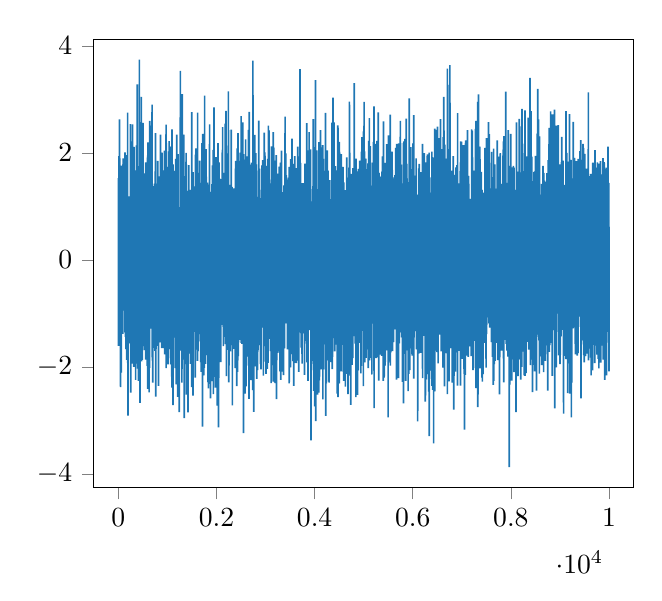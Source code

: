 % This file was created by matplotlib2tikz v0.6.17.
\begin{tikzpicture}

\definecolor{color0}{rgb}{0.122,0.467,0.706}

\begin{axis}[
xmin=-499.95, xmax=10498.95,
ymin=-4.252, ymax=4.124,
tick align=outside,
tick pos=left,
x grid style={white!69.02!black},
y grid style={white!69.02!black}
]
\addplot [semithick, color0, forget plot]
table {%
0 1.528
1 -1.608
2 0.281
3 -0.946
4 1.139
5 0.017
6 0.393
7 -0.082
8 -0.488
9 -1.095
10 1.299
11 -0.279
12 0.98
13 1.941
14 1.199
15 0.985
16 -0.48
17 0.463
18 -0.344
19 0.169
20 -0.57
21 0.073
22 -0.185
23 2.626
24 -0.685
25 -0.605
26 -1.013
27 0.728
28 -0.589
29 -0.227
30 0.552
31 1.895
32 1.178
33 1.383
34 -1.447
35 -0.954
36 -0.871
37 -0.662
38 -0.788
39 -0.917
40 0.952
41 -1.464
42 -1.686
43 0.012
44 -2.362
45 0.829
46 -2.376
47 -1.639
48 0.468
49 -0.17
50 -0.621
51 1.627
52 0.529
53 -0.166
54 0.918
55 -0.163
56 -0.466
57 0.819
58 -2.107
59 1.386
60 -1.064
61 -0.378
62 -0.097
63 -0.597
64 -1.256
65 1.762
66 -0.197
67 1.402
68 -0.036
69 0.709
70 1.337
71 -1.378
72 0.593
73 -0.52
74 1.705
75 0.904
76 0.772
77 0.804
78 0.14
79 -1.231
80 1.744
81 -0.461
82 -0.578
83 1.228
84 -1.014
85 0.278
86 0.806
87 -0.748
88 -0.894
89 0.327
90 -0.007
91 -0.098
92 -1.381
93 -0.629
94 0.171
95 1.051
96 1.899
97 -0.386
98 0.486
99 0.11
100 -0.039
101 -0.315
102 0.092
103 0.505
104 -0.245
105 0.664
106 0.435
107 0.785
108 -0.382
109 -0.948
110 0.023
111 1.162
112 0.222
113 0.451
114 0.713
115 0.249
116 -0.067
117 0.272
118 -0.412
119 0.989
120 1.21
121 -0.124
122 -0.47
123 1.049
124 -0.487
125 -0.889
126 0.046
127 0.086
128 -0.23
129 -0.364
130 1.254
131 0.271
132 -0.2
133 0.215
134 -0.945
135 -1.353
136 2.01
137 -1.311
138 0.344
139 0.457
140 -0.361
141 0.691
142 0.443
143 -1.438
144 -0.929
145 0.288
146 0.376
147 1.301
148 -0.522
149 -0.525
150 1.395
151 -0.688
152 0.047
153 -1.668
154 -0.328
155 -1.052
156 1.12
157 1.698
158 -0.138
159 -1.006
160 -0.357
161 1.957
162 -1.505
163 -0.675
164 0.678
165 -0.793
166 -0.503
167 -0.159
168 1.434
169 -0.002
170 -1.869
171 -0.19
172 0.031
173 0.972
174 0.228
175 0.864
176 1.11
177 -0.747
178 -0.121
179 -0.129
180 0.34
181 0.493
182 0.042
183 -1.148
184 0.254
185 1.812
186 1.418
187 -0.357
188 2.751
189 0.097
190 -1.928
191 0.601
192 0.714
193 -0.161
194 0.913
195 -2.911
196 -0.072
197 -0.427
198 0.259
199 0.304
200 -0.432
201 -1.258
202 -0.081
203 -0.992
204 0.59
205 -0.384
206 -1.369
207 0.199
208 0.539
209 0.428
210 0.084
211 -1.237
212 -1.202
213 -0.108
214 0.244
215 -1.3
216 -0.849
217 -0.573
218 -0.019
219 -0.091
220 0.035
221 -0.623
222 -1.065
223 -1.561
224 0.285
225 0.483
226 1.186
227 0.118
228 0.403
229 -1.136
230 0.381
231 0.837
232 -1.347
233 -0.469
234 -0.98
235 0.317
236 0.41
237 -1.476
238 -0.296
239 -0.642
240 0.413
241 -0.643
242 -1.458
243 -1.143
244 2.539
245 -0.421
246 -0.441
247 -1.518
248 -0.036
249 0.27
250 -0.644
251 -2.478
252 -0.096
253 -0.234
254 -0.242
255 -0.234
256 -0.079
257 0.136
258 1.746
259 -0.282
260 -0.968
261 0.968
262 0.624
263 1.704
264 -1.06
265 0.603
266 -1.178
267 1.21
268 -0.437
269 -0.501
270 -1.417
271 2.215
272 -0.194
273 -0.071
274 -0.781
275 1.998
276 -0.35
277 0.23
278 -1.42
279 -0.008
280 -0.247
281 2.153
282 -0.431
283 -0.356
284 -1.669
285 -0.19
286 0.101
287 -1.94
288 -1.052
289 2.531
290 -0.086
291 -0.145
292 0.286
293 0.159
294 0.428
295 0.478
296 0.89
297 0.926
298 -0.371
299 -0.632
300 -0.162
301 0.415
302 -1.825
303 0.56
304 0.726
305 0.474
306 1.026
307 -0.148
308 -0.332
309 -0.751
310 -1.026
311 0.841
312 0.394
313 -1.998
314 1.405
315 0.062
316 1.84
317 0.311
318 -0.466
319 -0.214
320 2.111
321 -1.038
322 -1.861
323 -0.545
324 0.069
325 0.288
326 1.386
327 -0.317
328 -0.039
329 0.657
330 0.338
331 0.231
332 0.776
333 0.343
334 -0.213
335 0.159
336 -0.608
337 -1.884
338 -0.546
339 0.113
340 -1.014
341 -0.105
342 1.05
343 -1.082
344 -0.004
345 -1.453
346 1.675
347 -0.104
348 1.222
349 -0.262
350 0.938
351 -1.229
352 -2.243
353 0.047
354 0.88
355 -1.195
356 1.006
357 -0.252
358 0.514
359 1.11
360 0.885
361 -0.798
362 -0.512
363 -1.011
364 -1.641
365 -0.979
366 -1.596
367 0.699
368 -1.002
369 0.397
370 -0.01
371 2.139
372 -0.571
373 -1.105
374 0.599
375 0.862
376 -0.174
377 -0.723
378 1.1
379 0.215
380 -0.634
381 -0.583
382 -0.214
383 -1.938
384 -0.661
385 3.279
386 0.923
387 -0.093
388 -1.618
389 1.14
390 0.434
391 0.299
392 0.385
393 1.248
394 -2.032
395 0.312
396 1.388
397 -0.03
398 1.419
399 0.172
400 -0.249
401 0.347
402 0.933
403 0.962
404 0.711
405 -0.032
406 0.03
407 1.475
408 0.432
409 -2.261
410 -0.162
411 0.038
412 0.615
413 -0.319
414 0.029
415 -0.901
416 1.752
417 0.875
418 0.737
419 -0.503
420 0.544
421 0.196
422 1.464
423 1.008
424 1.171
425 0.776
426 0.619
427 -0.578
428 3.744
429 0.703
430 0.152
431 -1.332
432 -1.09
433 0.151
434 0.051
435 2.449
436 -0.116
437 1.43
438 -1.108
439 -0.716
440 -0.833
441 0.158
442 -2.672
443 -0.999
444 0.843
445 -0.648
446 0.918
447 -1.704
448 0.451
449 0.192
450 -1.876
451 0.109
452 0.301
453 0.055
454 1.767
455 -0.104
456 -1.333
457 -0.708
458 0.321
459 -1.871
460 0.512
461 0.919
462 0.681
463 0.867
464 -0.311
465 -0.07
466 -0.132
467 0.283
468 3.045
469 -0.666
470 -0.23
471 -1.895
472 1.382
473 0.719
474 1.003
475 0.916
476 -0.891
477 0.334
478 -0.986
479 0.834
480 0.102
481 -1.151
482 -1.826
483 1.539
484 -0.912
485 0.559
486 0.506
487 -0.761
488 0.412
489 -1.87
490 0.785
491 0.875
492 -0.581
493 -1.574
494 0.27
495 2.256
496 0.245
497 0.091
498 0.581
499 -0.084
500 -0.592
501 0.866
502 0.995
503 2.56
504 0.61
505 -1.219
506 -0.484
507 -1.612
508 -0.409
509 0.007
510 0.901
511 0.577
512 0.11
513 -0.795
514 -0.724
515 0.268
516 0.469
517 -0.569
518 -0.347
519 -0.236
520 -0.04
521 0.512
522 -1.203
523 1.615
524 -1.421
525 1.077
526 -0.323
527 -0.213
528 -0.503
529 -0.995
530 -1.686
531 -1.567
532 0.112
533 -0.164
534 -0.338
535 -0.2
536 0.474
537 1.397
538 -0.702
539 -0.531
540 -0.035
541 1.214
542 0.538
543 -0.418
544 -1.512
545 0.109
546 0.715
547 -1.236
548 -0.071
549 0.544
550 -1.204
551 0.382
552 0.08
553 -0.319
554 -0.008
555 -0.54
556 1.82
557 -1.863
558 1.395
559 0.608
560 0.823
561 0.43
562 -0.487
563 -0.373
564 0.25
565 1.177
566 0.322
567 0.144
568 0.813
569 -0.593
570 -0.694
571 0.28
572 0.954
573 0.007
574 0.486
575 -0.44
576 1.536
577 0.33
578 0.779
579 1.539
580 -1.177
581 -0.012
582 -0.919
583 -0.732
584 -1.479
585 -0.605
586 0.822
587 -1.978
588 1.162
589 -0.559
590 -0.239
591 1.909
592 -1.066
593 -0.707
594 0.151
595 1.875
596 -0.086
597 -0.286
598 1.951
599 -0.094
600 -2.408
601 -0.002
602 2.196
603 -1.137
604 0.291
605 2.004
606 -0.828
607 -0.152
608 -1.256
609 -0.157
610 -1.08
611 1.371
612 1.277
613 -0.348
614 -0.869
615 -0.709
616 0.303
617 1.341
618 0.825
619 -0.629
620 1.115
621 1.059
622 1.096
623 -0.899
624 -0.707
625 -0.119
626 -1.256
627 -2.474
628 0.033
629 -0.634
630 1.237
631 -1.055
632 0.923
633 -1.506
634 0.989
635 0.976
636 -1.52
637 -2.016
638 -1.02
639 2.599
640 1.152
641 0.994
642 -0.678
643 -0.127
644 0.475
645 1.087
646 -1.194
647 -0.28
648 -0.385
649 0.905
650 2.202
651 -0.965
652 0.509
653 -0.257
654 2.055
655 0.104
656 1.084
657 -0.76
658 -0.345
659 2.509
660 -1.179
661 0.556
662 0.725
663 0.591
664 -1.286
665 0.826
666 -0.302
667 -0.896
668 -0.683
669 0.289
670 -0.312
671 0.286
672 -0.468
673 -0.381
674 -0.034
675 0.635
676 0.687
677 0.167
678 -0.292
679 1.675
680 0.696
681 1.213
682 1.657
683 -0.784
684 -0.891
685 1.77
686 0.865
687 2.902
688 0.165
689 0.232
690 -1.021
691 -0.08
692 -1.816
693 -1.161
694 0.259
695 -0.736
696 -1.884
697 -0.085
698 0.834
699 1.38
700 1.176
701 0.518
702 -2.293
703 -2.258
704 -1.17
705 -1.441
706 0.549
707 1.019
708 -1.119
709 1.372
710 -0.141
711 0.09
712 -0.467
713 1.109
714 -0.874
715 0.671
716 0.219
717 -0.224
718 -1.107
719 0.54
720 -0.305
721 -0.498
722 -0.881
723 0.781
724 0.933
725 -0.119
726 -0.78
727 -1.107
728 0.897
729 -1.125
730 -0.766
731 -0.922
732 0.779
733 -0.56
734 -0.41
735 1.427
736 0.653
737 0.059
738 -0.074
739 0.63
740 0.785
741 -0.579
742 1.174
743 -1.701
744 -0.192
745 -0.326
746 -0.437
747 0.75
748 0.573
749 1.12
750 -0.538
751 1.655
752 -0.37
753 1.06
754 0.329
755 0.307
756 -0.659
757 2.367
758 0.688
759 -1.482
760 -0.156
761 -2.555
762 0.085
763 1.093
764 -0.547
765 -0.866
766 1.129
767 -0.314
768 1.425
769 -0.867
770 -1.663
771 0.211
772 0.371
773 0.813
774 0.511
775 -0.404
776 0.538
777 0.732
778 -1.272
779 0.004
780 -1.607
781 -0.16
782 0.787
783 0.979
784 -1.223
785 0.123
786 0.241
787 -1.202
788 0.78
789 -0.338
790 1.202
791 -1.177
792 -1.179
793 0.678
794 -1.022
795 0.331
796 -0.22
797 0.907
798 0.478
799 -1.191
800 -0.249
801 -0.038
802 1.0
803 1.852
804 -0.277
805 0.416
806 -0.34
807 -0.177
808 -0.994
809 -0.048
810 0.788
811 0.853
812 0.632
813 -1.59
814 -1.453
815 -1.376
816 -0.028
817 1.342
818 -2.355
819 -1.011
820 0.607
821 -0.701
822 1.175
823 0.123
824 -0.599
825 -1.03
826 -1.498
827 -0.637
828 0.155
829 -0.462
830 1.559
831 0.942
832 -0.22
833 0.377
834 -0.661
835 0.38
836 -0.605
837 -0.025
838 0.721
839 -0.072
840 -0.885
841 0.668
842 -0.477
843 0.769
844 -0.168
845 -1.215
846 -1.248
847 1.058
848 -1.539
849 1.517
850 0.107
851 0.786
852 -0.397
853 0.376
854 -0.017
855 0.153
856 0.814
857 2.34
858 -0.02
859 -0.712
860 -0.567
861 -0.521
862 1.058
863 1.902
864 0.246
865 -0.273
866 -0.83
867 1.316
868 -0.385
869 -1.345
870 -0.902
871 -0.21
872 0.665
873 -1.127
874 1.133
875 0.424
876 -0.183
877 -0.976
878 1.655
879 -0.258
880 -1.131
881 0.42
882 1.718
883 -1.649
884 0.712
885 -1.13
886 -0.105
887 0.143
888 -1.204
889 1.546
890 2.003
891 0.668
892 -0.716
893 -0.247
894 -1.164
895 -0.652
896 0.407
897 0.692
898 0.264
899 0.274
900 0.873
901 -1.099
902 -0.878
903 -0.294
904 -1.145
905 -0.055
906 -0.656
907 0.392
908 -0.217
909 -0.815
910 1.62
911 -1.054
912 -1.648
913 1.481
914 -0.714
915 1.265
916 -1.064
917 -0.705
918 0.814
919 -0.753
920 -0.842
921 0.275
922 0.225
923 1.158
924 1.054
925 0.019
926 0.783
927 -0.619
928 1.674
929 0.074
930 -1.542
931 -0.214
932 1.333
933 -0.749
934 -0.318
935 -0.822
936 -0.78
937 -0.534
938 -0.16
939 -0.464
940 2.041
941 -0.372
942 -0.564
943 -1.489
944 -1.765
945 0.926
946 -0.141
947 0.657
948 -0.806
949 -0.392
950 1.06
951 0.232
952 -1.323
953 0.562
954 0.597
955 -0.313
956 1.171
957 -0.318
958 -1.727
959 0.494
960 0.154
961 0.674
962 -0.858
963 -1.451
964 -0.594
965 -0.098
966 -0.344
967 -1.571
968 -0.864
969 2.343
970 -1.011
971 0.062
972 -0.24
973 -2.02
974 2.526
975 -0.973
976 0.159
977 -0.819
978 -1.082
979 0.312
980 0.538
981 1.098
982 -0.588
983 1.59
984 -1.298
985 0.192
986 -1.279
987 -0.07
988 1.739
989 -0.871
990 -0.771
991 -0.5
992 1.726
993 0.378
994 -1.935
995 0.81
996 0.053
997 1.044
998 -0.189
999 -0.522
1000 1.179
1001 1.197
1002 -1.253
1003 1.165
1004 -1.343
1005 -0.089
1006 0.12
1007 0.383
1008 -0.41
1009 1.002
1010 0.626
1011 -1.951
1012 0.346
1013 -1.625
1014 -0.855
1015 0.939
1016 0.239
1017 -0.131
1018 0.187
1019 -0.785
1020 0.336
1021 -1.337
1022 0.177
1023 0.75
1024 2.029
1025 0.335
1026 -1.669
1027 1.101
1028 -0.37
1029 1.261
1030 -0.947
1031 -1.335
1032 0.331
1033 -0.497
1034 -0.55
1035 2.221
1036 0.921
1037 0.34
1038 2.112
1039 -0.171
1040 -0.36
1041 -0.538
1042 -1.444
1043 1.589
1044 0.782
1045 1.469
1046 0.507
1047 -1.199
1048 -1.34
1049 -0.477
1050 0.411
1051 -1.142
1052 0.7
1053 1.426
1054 0.325
1055 0.2
1056 -0.002
1057 -1.662
1058 0.528
1059 0.825
1060 0.831
1061 1.438
1062 -1.834
1063 0.694
1064 -0.31
1065 -1.95
1066 -0.267
1067 0.096
1068 0.991
1069 -0.764
1070 -0.244
1071 0.267
1072 0.427
1073 -1.29
1074 -1.415
1075 1.744
1076 2.12
1077 -0.868
1078 0.452
1079 -0.173
1080 1.156
1081 -0.783
1082 -1.255
1083 0.474
1084 -0.636
1085 -2.182
1086 0.819
1087 0.674
1088 0.984
1089 1.526
1090 0.648
1091 -2.388
1092 0.092
1093 2.438
1094 -0.703
1095 0.067
1096 0.913
1097 0.322
1098 0.088
1099 0.143
1100 -1.528
1101 -0.109
1102 0.735
1103 -0.291
1104 0.25
1105 -0.5
1106 -0.028
1107 -1.033
1108 -0.792
1109 0.383
1110 0.699
1111 -1.176
1112 -2.713
1113 0.379
1114 1.651
1115 0.752
1116 1.785
1117 0.852
1118 -0.57
1119 0.682
1120 0.574
1121 -0.421
1122 0.639
1123 -0.487
1124 0.644
1125 -1.451
1126 -0.824
1127 1.337
1128 0.361
1129 1.604
1130 0.129
1131 -0.24
1132 0.058
1133 -1.343
1134 0.575
1135 1.665
1136 -0.027
1137 0.807
1138 0.229
1139 0.303
1140 -1.346
1141 0.846
1142 -0.501
1143 -1.201
1144 0.389
1145 0.18
1146 0.703
1147 -1.341
1148 0.641
1149 -0.03
1150 1.482
1151 -0.118
1152 0.749
1153 -0.464
1154 -0.301
1155 0.968
1156 -2.023
1157 0.262
1158 -0.788
1159 -0.594
1160 -0.755
1161 0.256
1162 0.472
1163 -1.432
1164 -0.512
1165 0.027
1166 -0.833
1167 1.887
1168 1.728
1169 1.046
1170 -1.632
1171 0.542
1172 -1.509
1173 -0.712
1174 0.497
1175 0.355
1176 -1.26
1177 0.928
1178 -0.077
1179 0.545
1180 -2.327
1181 0.707
1182 0.613
1183 -0.069
1184 -0.231
1185 -1.163
1186 -1.514
1187 -1.511
1188 -0.257
1189 0.913
1190 -1.782
1191 2.342
1192 0.251
1193 0.638
1194 -0.36
1195 -0.099
1196 -0.678
1197 0.275
1198 0.74
1199 -1.333
1200 -1.557
1201 1.733
1202 -1.031
1203 0.617
1204 0.671
1205 0.129
1206 -0.865
1207 1.142
1208 0.881
1209 -2.557
1210 -0.421
1211 -0.448
1212 1.607
1213 -0.252
1214 1.974
1215 0.434
1216 0.03
1217 0.143
1218 -0.384
1219 -1.414
1220 0.824
1221 -1.425
1222 -2.099
1223 -0.267
1224 -0.307
1225 -0.763
1226 0.169
1227 -1.018
1228 -0.117
1229 0.986
1230 -1.053
1231 -0.848
1232 0.45
1233 -0.393
1234 0.877
1235 0.671
1236 -0.222
1237 -1.029
1238 0.029
1239 -0.501
1240 -2.844
1241 0.583
1242 0.412
1243 -1.214
1244 -0.008
1245 0.7
1246 0.023
1247 -1.413
1248 -0.312
1249 -0.554
1250 0.152
1251 -0.975
1252 0.779
1253 0.795
1254 0.37
1255 -0.807
1256 -1.682
1257 0.289
1258 0.182
1259 1.016
1260 -0.691
1261 -0.046
1262 0.532
1263 3.534
1264 0.651
1265 0.311
1266 1.169
1267 0.419
1268 1.311
1269 -0.282
1270 -1.496
1271 1.226
1272 -0.541
1273 1.818
1274 1.16
1275 -1.693
1276 0.537
1277 0.057
1278 -0.714
1279 -1.128
1280 -1.073
1281 -0.908
1282 -0.275
1283 -0.278
1284 -0.267
1285 -1.391
1286 1.555
1287 0.98
1288 -1.122
1289 0.424
1290 -0.521
1291 0.559
1292 -0.026
1293 1.666
1294 0.442
1295 -2.295
1296 0.123
1297 -1.575
1298 0.113
1299 0.309
1300 1.729
1301 -0.845
1302 3.095
1303 1.525
1304 1.202
1305 0.068
1306 -0.35
1307 1.176
1308 1.283
1309 0.384
1310 -1.571
1311 -0.087
1312 0.422
1313 1.956
1314 1.394
1315 2.134
1316 0.746
1317 0.702
1318 -0.097
1319 -1.149
1320 0.88
1321 2.096
1322 -0.744
1323 -0.73
1324 -0.575
1325 -0.335
1326 0.255
1327 -1.865
1328 1.532
1329 -0.977
1330 -1.68
1331 -0.654
1332 -0.137
1333 2.339
1334 0.368
1335 0.174
1336 0.041
1337 -0.574
1338 -0.879
1339 0.043
1340 0.678
1341 0.4
1342 -0.2
1343 0.764
1344 -2.955
1345 1.033
1346 0.16
1347 0.624
1348 -0.609
1349 0.613
1350 -1.206
1351 0.022
1352 -0.717
1353 -1.949
1354 0.981
1355 -0.719
1356 1.564
1357 1.197
1358 -0.635
1359 -0.976
1360 0.291
1361 0.58
1362 0.088
1363 0.62
1364 1.05
1365 -0.545
1366 -0.326
1367 -0.367
1368 -0.836
1369 1.46
1370 1.057
1371 -1.929
1372 -0.683
1373 0.846
1374 -0.969
1375 0.113
1376 -0.159
1377 -0.788
1378 1.697
1379 0.271
1380 2.0
1381 0.197
1382 -0.866
1383 1.788
1384 -1.584
1385 0.381
1386 0.5
1387 -2.515
1388 -0.668
1389 -0.981
1390 0.537
1391 1.283
1392 -0.283
1393 -0.333
1394 -0.422
1395 -0.555
1396 -0.699
1397 0.432
1398 -0.577
1399 -1.354
1400 -0.928
1401 -0.484
1402 0.165
1403 0.243
1404 0.299
1405 1.288
1406 -0.508
1407 -0.187
1408 0.694
1409 -1.136
1410 -0.224
1411 0.142
1412 -0.626
1413 -0.264
1414 0.039
1415 -0.562
1416 -1.346
1417 -0.055
1418 -0.474
1419 -1.348
1420 -2.85
1421 -0.84
1422 0.289
1423 0.91
1424 -0.081
1425 -0.476
1426 -0.371
1427 1.218
1428 -0.066
1429 0.896
1430 -1.373
1431 -0.243
1432 0.541
1433 1.772
1434 -0.39
1435 -0.457
1436 -0.034
1437 -1.724
1438 0.661
1439 0.995
1440 1.212
1441 1.018
1442 1.073
1443 -1.127
1444 -0.831
1445 1.263
1446 -0.686
1447 0.799
1448 -0.369
1449 0.341
1450 -0.066
1451 1.043
1452 -1.749
1453 -0.103
1454 0.679
1455 -0.456
1456 -0.334
1457 0.951
1458 -0.77
1459 -0.329
1460 -0.854
1461 -1.183
1462 -0.57
1463 1.31
1464 -0.237
1465 -0.575
1466 -0.01
1467 0.777
1468 -1.147
1469 0.033
1470 1.142
1471 -1.944
1472 -1.493
1473 -0.34
1474 -0.903
1475 -1.119
1476 -1.526
1477 0.479
1478 0.018
1479 -0.625
1480 0.525
1481 0.219
1482 -1.536
1483 -1.007
1484 -0.534
1485 -0.375
1486 -0.272
1487 1.285
1488 -0.89
1489 -0.405
1490 -1.412
1491 0.348
1492 0.356
1493 1.051
1494 -2.375
1495 -1.692
1496 2.759
1497 0.437
1498 0.974
1499 -0.57
1500 0.216
1501 1.306
1502 -1.39
1503 -0.092
1504 1.59
1505 1.52
1506 -0.499
1507 0.675
1508 1.222
1509 -0.932
1510 -0.594
1511 0.318
1512 -0.689
1513 0.796
1514 -1.224
1515 0.106
1516 1.009
1517 -0.411
1518 -1.627
1519 0.04
1520 -2.534
1521 -0.322
1522 1.64
1523 0.708
1524 -0.047
1525 -0.679
1526 0.595
1527 0.954
1528 0.323
1529 -0.9
1530 0.29
1531 -0.222
1532 1.372
1533 0.252
1534 0.545
1535 -0.714
1536 -0.49
1537 -0.514
1538 1.063
1539 -1.024
1540 0.286
1541 1.172
1542 -0.353
1543 -0.982
1544 0.453
1545 -0.158
1546 -1.343
1547 0.529
1548 0.557
1549 0.813
1550 1.304
1551 -1.163
1552 -0.018
1553 0.388
1554 -0.857
1555 -0.037
1556 -0.421
1557 1.346
1558 -0.39
1559 0.845
1560 -0.39
1561 0.381
1562 0.428
1563 -0.691
1564 0.122
1565 0.788
1566 0.302
1567 -0.15
1568 -2.199
1569 1.967
1570 1.649
1571 -0.964
1572 -0.96
1573 0.025
1574 -0.511
1575 0.76
1576 0.235
1577 0.8
1578 -0.88
1579 1.869
1580 2.082
1581 0.344
1582 -0.588
1583 0.325
1584 0.698
1585 0.325
1586 -1.676
1587 0.91
1588 0.197
1589 0.823
1590 1.669
1591 -1.086
1592 -1.081
1593 1.438
1594 -0.214
1595 0.575
1596 -0.757
1597 2.058
1598 1.249
1599 0.149
1600 0.415
1601 -0.424
1602 1.653
1603 1.072
1604 0.334
1605 -0.164
1606 -0.235
1607 0.809
1608 0.228
1609 -1.377
1610 -0.242
1611 1.255
1612 -1.888
1613 -0.214
1614 0.77
1615 2.752
1616 -1.703
1617 0.112
1618 0.231
1619 -0.573
1620 0.216
1621 1.523
1622 -0.455
1623 -1.705
1624 -0.712
1625 1.034
1626 0.616
1627 1.626
1628 -0.128
1629 -0.238
1630 -0.423
1631 -0.337
1632 -1.386
1633 0.184
1634 0.449
1635 0.454
1636 -0.28
1637 -0.512
1638 0.146
1639 0.609
1640 0.234
1641 -0.75
1642 -0.73
1643 0.67
1644 0.81
1645 1.124
1646 -0.153
1647 -0.619
1648 -0.39
1649 -0.208
1650 -0.644
1651 0.659
1652 0.853
1653 -0.451
1654 -0.174
1655 0.311
1656 1.246
1657 0.405
1658 -1.364
1659 1.855
1660 -1.137
1661 -0.24
1662 1.438
1663 -0.541
1664 0.594
1665 -0.1
1666 -1.521
1667 -0.888
1668 0.548
1669 -1.152
1670 1.054
1671 0.671
1672 -0.877
1673 0.884
1674 -0.488
1675 0.474
1676 -1.912
1677 0.2
1678 -0.732
1679 -0.651
1680 -0.033
1681 -0.874
1682 -0.972
1683 -0.292
1684 -0.814
1685 0.541
1686 -1.432
1687 -2.092
1688 0.625
1689 -0.368
1690 -0.461
1691 0.911
1692 -0.615
1693 0.508
1694 -0.077
1695 -1.409
1696 -0.115
1697 0.952
1698 -0.198
1699 -0.792
1700 -0.994
1701 0.955
1702 0.072
1703 1.838
1704 2.182
1705 1.398
1706 0.941
1707 0.057
1708 0.731
1709 0.641
1710 -0.97
1711 -1.048
1712 0.062
1713 -0.004
1714 -3.117
1715 -0.568
1716 -1.48
1717 1.635
1718 0.404
1719 2.353
1720 -1.025
1721 0.876
1722 1.669
1723 0.425
1724 -0.049
1725 -0.954
1726 0.171
1727 0.019
1728 -0.369
1729 -0.009
1730 -1.247
1731 -1.12
1732 -0.949
1733 0.975
1734 -0.945
1735 -0.344
1736 0.337
1737 -1.034
1738 -0.496
1739 -0.621
1740 0.904
1741 -0.738
1742 -0.383
1743 -2.158
1744 -0.271
1745 0.412
1746 0.756
1747 -0.962
1748 1.618
1749 0.352
1750 -0.496
1751 0.419
1752 -2.019
1753 -0.569
1754 -1.396
1755 1.684
1756 1.812
1757 0.026
1758 3.07
1759 0.467
1760 -0.976
1761 -0.045
1762 0.678
1763 -0.804
1764 -1.14
1765 1.94
1766 -0.23
1767 1.183
1768 0.469
1769 0.982
1770 -0.186
1771 -1.501
1772 0.903
1773 0.394
1774 0.604
1775 -1.944
1776 -1.11
1777 0.478
1778 1.029
1779 -1.332
1780 -1.16
1781 -0.077
1782 0.55
1783 -0.698
1784 0.209
1785 2.072
1786 -0.345
1787 1.274
1788 -1.268
1789 0.012
1790 0.26
1791 1.556
1792 1.356
1793 -0.353
1794 -1.47
1795 -1.781
1796 0.057
1797 -0.207
1798 -1.302
1799 -0.2
1800 -0.882
1801 -1.021
1802 0.83
1803 1.225
1804 0.427
1805 0.92
1806 0.164
1807 -0.608
1808 0.308
1809 -0.257
1810 -0.423
1811 -0.345
1812 0.935
1813 -1.752
1814 1.445
1815 -0.52
1816 1.016
1817 0.066
1818 0.673
1819 0.927
1820 0.363
1821 1.002
1822 -0.817
1823 -0.535
1824 0.779
1825 0.871
1826 -2.282
1827 0.692
1828 -0.66
1829 0.271
1830 -0.491
1831 0.162
1832 -1.11
1833 0.341
1834 -2.398
1835 -0.209
1836 -1.192
1837 -0.352
1838 -0.076
1839 -0.348
1840 0.576
1841 -2.316
1842 -1.317
1843 -0.243
1844 0.769
1845 -1.688
1846 -0.238
1847 -1.83
1848 0.391
1849 -0.652
1850 -0.969
1851 0.447
1852 0.222
1853 1.408
1854 0.577
1855 -1.371
1856 0.51
1857 -0.475
1858 -0.321
1859 2.534
1860 -0.682
1861 -0.735
1862 -1.162
1863 -0.382
1864 -1.415
1865 1.055
1866 -1.035
1867 -0.701
1868 -1.568
1869 -0.345
1870 -0.462
1871 -0.525
1872 0.807
1873 0.226
1874 -0.639
1875 -2.227
1876 0.503
1877 -2.588
1878 -1.5
1879 0.952
1880 1.118
1881 0.442
1882 -0.18
1883 -0.503
1884 0.609
1885 0.257
1886 1.273
1887 0.847
1888 -0.787
1889 -0.043
1890 0.813
1891 0.052
1892 -0.812
1893 0.736
1894 1.142
1895 -0.024
1896 -0.026
1897 0.949
1898 -0.091
1899 0.631
1900 -1.126
1901 1.126
1902 -1.736
1903 0.296
1904 0.387
1905 -2.264
1906 1.417
1907 0.403
1908 -2.179
1909 -0.114
1910 -1.237
1911 -2.19
1912 -1.49
1913 -0.41
1914 0.416
1915 0.137
1916 0.932
1917 0.898
1918 1.768
1919 -0.662
1920 0.132
1921 -1.224
1922 1.606
1923 0.069
1924 -1.394
1925 0.505
1926 0.488
1927 -0.183
1928 -0.125
1929 -1.899
1930 -0.752
1931 -1.061
1932 0.135
1933 0.039
1934 2.054
1935 0.335
1936 -1.162
1937 -2.506
1938 0.035
1939 1.024
1940 -1.46
1941 1.376
1942 -0.071
1943 0.309
1944 0.317
1945 1.329
1946 0.112
1947 0.946
1948 -0.044
1949 2.848
1950 0.192
1951 -0.294
1952 1.238
1953 0.598
1954 -0.316
1955 -1.08
1956 -0.334
1957 -1.073
1958 1.379
1959 1.553
1960 -0.243
1961 0.784
1962 -1.929
1963 0.438
1964 0.119
1965 1.535
1966 -0.945
1967 1.244
1968 0.76
1969 1.556
1970 -0.262
1971 -0.104
1972 -2.184
1973 1.036
1974 -1.036
1975 1.484
1976 0.354
1977 -0.251
1978 -0.416
1979 -0.47
1980 0.774
1981 -2.384
1982 -0.308
1983 -0.445
1984 0.045
1985 -0.636
1986 0.366
1987 0.109
1988 -0.326
1989 1.918
1990 -1.023
1991 0.121
1992 -0.386
1993 -0.425
1994 0.432
1995 -0.264
1996 -1.416
1997 -0.551
1998 -0.575
1999 1.423
2000 -0.256
2001 0.238
2002 1.092
2003 -0.044
2004 1.073
2005 -0.842
2006 -0.776
2007 0.323
2008 0.324
2009 0.22
2010 -0.837
2011 -0.466
2012 -0.144
2013 -0.467
2014 0.271
2015 -2.722
2016 -1.361
2017 1.753
2018 -1.525
2019 -0.386
2020 0.79
2021 0.421
2022 -1.471
2023 -0.807
2024 -1.13
2025 0.869
2026 -0.225
2027 -0.029
2028 -0.251
2029 2.183
2030 -0.983
2031 -0.722
2032 -1.793
2033 0.35
2034 1.796
2035 -2.267
2036 0.522
2037 -1.436
2038 0.969
2039 -1.39
2040 1.221
2041 -3.127
2042 -0.241
2043 0.244
2044 -0.391
2045 -0.82
2046 0.891
2047 -0.051
2048 0.62
2049 -2.202
2050 1.408
2051 -0.151
2052 1.821
2053 -0.351
2054 -0.329
2055 -0.972
2056 -1.576
2057 0.916
2058 1.433
2059 0.208
2060 1.525
2061 1.048
2062 -0.402
2063 -0.701
2064 -0.951
2065 -0.722
2066 -0.943
2067 -1.623
2068 0.472
2069 0.317
2070 -0.473
2071 -0.276
2072 0.482
2073 -0.788
2074 0.797
2075 -0.646
2076 -1.527
2077 -0.9
2078 0.246
2079 -0.534
2080 0.237
2081 -0.285
2082 -0.161
2083 -0.617
2084 1.511
2085 -1.909
2086 -0.399
2087 0.866
2088 0.651
2089 0.585
2090 -0.657
2091 -0.834
2092 1.179
2093 -1.095
2094 -0.366
2095 0.346
2096 0.758
2097 -0.63
2098 1.108
2099 0.133
2100 0.455
2101 0.311
2102 0.002
2103 -0.238
2104 1.295
2105 0.187
2106 0.252
2107 0.8
2108 0.761
2109 -0.933
2110 -0.601
2111 -1.214
2112 1.018
2113 0.925
2114 -0.041
2115 -0.605
2116 2.004
2117 1.948
2118 -0.83
2119 0.334
2120 1.883
2121 -0.917
2122 0.189
2123 -0.007
2124 2.483
2125 0.452
2126 -0.559
2127 -1.048
2128 0.656
2129 0.594
2130 -1.077
2131 0.046
2132 -0.582
2133 0.772
2134 0.735
2135 0.093
2136 -1.249
2137 -0.527
2138 -0.252
2139 -0.364
2140 -1.612
2141 0.833
2142 0.05
2143 -0.057
2144 0.662
2145 0.274
2146 1.475
2147 1.043
2148 1.627
2149 -0.412
2150 -0.295
2151 1.154
2152 -0.56
2153 0.09
2154 0.115
2155 0.435
2156 0.705
2157 -0.618
2158 1.414
2159 0.533
2160 -1.084
2161 -0.701
2162 0.923
2163 0.802
2164 0.331
2165 0.828
2166 -0.084
2167 0.437
2168 -0.133
2169 0.444
2170 -0.579
2171 0.049
2172 0.121
2173 -1.365
2174 -1.44
2175 0.002
2176 -0.034
2177 2.546
2178 0.754
2179 -0.868
2180 -0.744
2181 0.838
2182 0.676
2183 -1.574
2184 0.92
2185 0.21
2186 0.859
2187 -0.668
2188 -0.54
2189 -1.011
2190 -0.156
2191 0.714
2192 0.22
2193 1.8
2194 0.372
2195 2.783
2196 0.412
2197 -0.713
2198 2.136
2199 -0.152
2200 -0.468
2201 -2.171
2202 0.125
2203 -0.484
2204 1.992
2205 0.3
2206 1.064
2207 -0.362
2208 -0.278
2209 0.109
2210 0.832
2211 0.236
2212 -0.517
2213 -1.636
2214 -0.519
2215 -0.124
2216 0.872
2217 0.08
2218 -0.302
2219 -1.572
2220 1.963
2221 -0.495
2222 -0.539
2223 -1.078
2224 0.679
2225 -0.454
2226 -0.036
2227 -0.161
2228 -1.018
2229 -1.096
2230 0.899
2231 -0.097
2232 -1.682
2233 -0.151
2234 1.549
2235 0.16
2236 -0.676
2237 0.218
2238 0.614
2239 -0.719
2240 0.209
2241 -1.234
2242 3.149
2243 0.08
2244 2.426
2245 -0.557
2246 0.002
2247 1.919
2248 1.044
2249 -0.448
2250 0.607
2251 -2.288
2252 -0.002
2253 0.376
2254 -1.97
2255 -0.023
2256 -0.388
2257 -0.467
2258 -0.771
2259 -0.485
2260 -1.426
2261 -1.38
2262 -0.706
2263 -0.153
2264 -1.031
2265 -0.32
2266 -0.009
2267 0.996
2268 0.544
2269 1.403
2270 -0.182
2271 0.16
2272 0.388
2273 -0.869
2274 -1.217
2275 -1.017
2276 0.549
2277 0.017
2278 0.709
2279 0.674
2280 -1.605
2281 -1.707
2282 0.7
2283 -1.081
2284 0.171
2285 0.982
2286 0.943
2287 0.73
2288 1.208
2289 0.329
2290 1.211
2291 1.012
2292 -1.583
2293 -0.502
2294 -0.827
2295 -0.148
2296 -0.104
2297 -0.169
2298 -0.918
2299 2.435
2300 -0.994
2301 -0.464
2302 0.191
2303 0.32
2304 -1.196
2305 0.391
2306 -0.102
2307 0.919
2308 -1.572
2309 -1.593
2310 -0.249
2311 -0.033
2312 -0.42
2313 -0.716
2314 1.363
2315 1.336
2316 0.236
2317 0.464
2318 -1.185
2319 -0.398
2320 -0.383
2321 -0.047
2322 0.422
2323 -2.719
2324 0.095
2325 -1.093
2326 0.75
2327 -1.419
2328 -0.488
2329 -1.449
2330 -0.474
2331 -1.311
2332 1.247
2333 -0.191
2334 -0.669
2335 0.314
2336 0.197
2337 0.246
2338 -0.02
2339 0.096
2340 0.628
2341 0.468
2342 0.317
2343 -1.538
2344 -0.029
2345 1.337
2346 0.133
2347 -0.226
2348 1.078
2349 -0.363
2350 -1.033
2351 0.63
2352 -1.663
2353 0.001
2354 0.09
2355 0.801
2356 -0.538
2357 1.267
2358 -0.828
2359 -0.315
2360 1.115
2361 0.072
2362 -0.463
2363 0.111
2364 -0.888
2365 1.327
2366 0.817
2367 -1.269
2368 0.051
2369 -0.819
2370 -0.587
2371 -1.469
2372 0.072
2373 0.114
2374 -1.567
2375 -0.354
2376 -0.116
2377 -1.071
2378 -1.246
2379 1.022
2380 -0.62
2381 0.4
2382 -0.255
2383 -2.023
2384 1.321
2385 0.686
2386 -1.225
2387 1.707
2388 0.836
2389 1.85
2390 0.333
2391 1.235
2392 -0.814
2393 0.74
2394 -0.287
2395 -1.072
2396 1.218
2397 1.779
2398 0.814
2399 -0.646
2400 -0.138
2401 1.198
2402 -0.243
2403 -0.285
2404 1.097
2405 -0.181
2406 0.163
2407 -1.675
2408 0.304
2409 -0.149
2410 -0.15
2411 -0.213
2412 0.924
2413 0.309
2414 -2.36
2415 -0.14
2416 1.339
2417 0.973
2418 -1.513
2419 -0.507
2420 0.26
2421 -0.4
2422 0.002
2423 2.082
2424 -1.234
2425 -0.799
2426 2.001
2427 0.588
2428 -0.233
2429 -2.09
2430 -0.684
2431 -0.365
2432 -1.879
2433 1.318
2434 -0.402
2435 0.566
2436 0.34
2437 -0.261
2438 2.369
2439 -1.341
2440 -1.591
2441 0.988
2442 0.987
2443 -1.8
2444 0.357
2445 0.765
2446 0.257
2447 -1.541
2448 -0.433
2449 1.263
2450 1.276
2451 0.092
2452 0.902
2453 -0.473
2454 -0.203
2455 0.4
2456 -0.361
2457 1.665
2458 0.417
2459 -0.789
2460 0.713
2461 -0.498
2462 1.252
2463 0.07
2464 0.328
2465 0.549
2466 0.72
2467 0.434
2468 1.852
2469 0.409
2470 -0.074
2471 -0.567
2472 0.988
2473 1.027
2474 0.767
2475 -0.249
2476 1.521
2477 -0.673
2478 -1.492
2479 -0.741
2480 -1.068
2481 -0.067
2482 0.4
2483 2.006
2484 -0.232
2485 -0.534
2486 -1.098
2487 -1.111
2488 -0.342
2489 1.383
2490 -0.7
2491 -0.375
2492 -0.472
2493 1.098
2494 -0.158
2495 1.081
2496 -0.349
2497 0.795
2498 -0.785
2499 -0.687
2500 1.16
2501 1.302
2502 2.684
2503 -1.549
2504 2.091
2505 -0.49
2506 0.843
2507 -0.364
2508 0.39
2509 0.71
2510 1.56
2511 0.372
2512 0.725
2513 0.85
2514 0.635
2515 -0.516
2516 1.919
2517 0.012
2518 -0.282
2519 -0.08
2520 -1.571
2521 -0.408
2522 -0.505
2523 -0.151
2524 0.371
2525 -1.564
2526 -0.782
2527 0.356
2528 -0.237
2529 0.44
2530 -0.34
2531 -0.587
2532 -1.071
2533 1.068
2534 1.464
2535 2.21
2536 2.571
2537 1.575
2538 0.424
2539 -0.361
2540 -0.158
2541 0.167
2542 0.307
2543 -0.663
2544 -0.917
2545 -0.255
2546 -1.264
2547 0.759
2548 -0.461
2549 -0.849
2550 -3.235
2551 0.272
2552 0.334
2553 1.976
2554 -0.433
2555 0.31
2556 1.873
2557 -0.486
2558 0.111
2559 0.859
2560 -0.208
2561 1.686
2562 -0.476
2563 -0.244
2564 -0.227
2565 -1.465
2566 0.416
2567 1.754
2568 0.111
2569 -0.581
2570 0.612
2571 0.55
2572 0.766
2573 1.378
2574 0.104
2575 0.291
2576 -1.492
2577 -0.546
2578 -2.35
2579 0.65
2580 0.126
2581 -2.5
2582 0.182
2583 -0.434
2584 1.709
2585 0.188
2586 -0.843
2587 0.031
2588 1.414
2589 1.671
2590 0.551
2591 1.609
2592 -0.405
2593 -0.188
2594 2.25
2595 0.839
2596 -0.944
2597 -0.037
2598 0.812
2599 -0.387
2600 -2.365
2601 1.847
2602 1.147
2603 0.875
2604 0.636
2605 0.824
2606 0.45
2607 -0.52
2608 -0.043
2609 -0.543
2610 -0.951
2611 -0.608
2612 -0.098
2613 -1.973
2614 -0.513
2615 -1.185
2616 -0.345
2617 0.77
2618 1.757
2619 -0.658
2620 0.571
2621 1.856
2622 -0.829
2623 1.517
2624 -0.586
2625 -1.623
2626 0.747
2627 1.936
2628 0.63
2629 0.753
2630 0.853
2631 -0.077
2632 1.904
2633 1.022
2634 -0.583
2635 0.019
2636 0.388
2637 -0.508
2638 0.123
2639 -0.152
2640 -0.819
2641 -0.869
2642 -1.514
2643 0.415
2644 -0.437
2645 -1.077
2646 -0.276
2647 -1.809
2648 0.945
2649 2.43
2650 -1.532
2651 -0.172
2652 0.074
2653 1.201
2654 -0.539
2655 1.324
2656 -0.657
2657 0.469
2658 -0.955
2659 -0.749
2660 -0.353
2661 -1.284
2662 0.288
2663 -2.596
2664 -0.372
2665 -0.241
2666 2.767
2667 0.541
2668 -1.443
2669 -0.732
2670 1.937
2671 0.59
2672 0.549
2673 1.291
2674 0.509
2675 0.572
2676 1.187
2677 1.397
2678 1.197
2679 0.688
2680 0.007
2681 -1.645
2682 0.02
2683 -0.255
2684 -1.225
2685 0.012
2686 0.062
2687 -1.052
2688 -0.63
2689 -2.178
2690 0.277
2691 1.78
2692 -0.619
2693 0.657
2694 -0.952
2695 -0.109
2696 -0.224
2697 0.215
2698 1.484
2699 -0.145
2700 1.041
2701 0.549
2702 -0.739
2703 0.377
2704 -2.248
2705 0.887
2706 0.879
2707 0.434
2708 1.462
2709 -1.569
2710 -1.062
2711 -0.973
2712 -1.214
2713 0.073
2714 -0.076
2715 -0.807
2716 0.207
2717 -0.842
2718 -0.384
2719 1.819
2720 -0.438
2721 -0.053
2722 0.659
2723 -1.944
2724 -1.08
2725 -0.705
2726 0.19
2727 -0.624
2728 1.281
2729 -0.512
2730 -0.624
2731 -0.492
2732 -0.838
2733 -0.22
2734 0.928
2735 1.077
2736 -0.263
2737 -2.433
2738 -0.011
2739 -1.539
2740 0.027
2741 -1.919
2742 3.722
2743 0.476
2744 2.18
2745 -0.685
2746 0.525
2747 1.655
2748 -1.44
2749 0.075
2750 -2.268
2751 0.26
2752 -0.25
2753 -0.754
2754 1.4
2755 -1.72
2756 -1.018
2757 -0.965
2758 -2.84
2759 0.706
2760 1.609
2761 1.388
2762 -0.212
2763 0.653
2764 0.992
2765 1.003
2766 -0.892
2767 -0.571
2768 1.224
2769 0.064
2770 0.441
2771 1.094
2772 -0.891
2773 -0.416
2774 0.449
2775 -0.396
2776 0.384
2777 -1.505
2778 -1.389
2779 0.109
2780 -1.212
2781 -0.244
2782 2.337
2783 0.783
2784 -1.457
2785 0.429
2786 0.293
2787 -1.987
2788 0.77
2789 -0.193
2790 0.528
2791 1.261
2792 -0.427
2793 -0.593
2794 0.845
2795 -1.608
2796 -0.188
2797 1.641
2798 -1.966
2799 1.19
2800 0.669
2801 -0.931
2802 1.993
2803 -0.466
2804 -0.465
2805 1.077
2806 0.268
2807 -0.855
2808 -0.216
2809 1.281
2810 -1.34
2811 -0.333
2812 1.786
2813 -0.082
2814 -0.133
2815 0.319
2816 0.925
2817 0.881
2818 1.666
2819 -2.224
2820 0.43
2821 -1.857
2822 -0.369
2823 0.549
2824 1.177
2825 0.662
2826 0.175
2827 -0.265
2828 0.422
2829 -1.685
2830 -0.58
2831 0.726
2832 -0.372
2833 0.365
2834 -0.294
2835 -0.193
2836 -0.61
2837 -0.935
2838 -2.058
2839 -0.19
2840 -1.712
2841 0.959
2842 -1.082
2843 -0.639
2844 0.084
2845 -1.681
2846 -1.046
2847 -0.697
2848 -0.407
2849 0.84
2850 1.009
2851 0.091
2852 -1.235
2853 -0.732
2854 0.426
2855 0.062
2856 0.074
2857 -1.59
2858 -0.614
2859 1.255
2860 -0.41
2861 -0.296
2862 2.604
2863 0.538
2864 0.648
2865 -0.535
2866 0.363
2867 -0.664
2868 -1.576
2869 0.91
2870 0.627
2871 -0.239
2872 0.416
2873 0.179
2874 0.793
2875 1.345
2876 1.707
2877 1.652
2878 0.136
2879 0.368
2880 -1.353
2881 -0.772
2882 0.774
2883 -1.368
2884 0.874
2885 0.816
2886 -0.213
2887 -0.15
2888 -0.883
2889 -0.676
2890 -0.819
2891 0.24
2892 -0.595
2893 0.478
2894 -0.944
2895 -0.553
2896 -0.248
2897 -0.05
2898 -1.945
2899 -0.235
2900 -0.671
2901 0.252
2902 -0.48
2903 0.339
2904 0.706
2905 1.118
2906 -2.044
2907 0.517
2908 -0.695
2909 -0.292
2910 -0.834
2911 -0.815
2912 0.008
2913 -0.153
2914 0.11
2915 1.155
2916 -0.837
2917 0.543
2918 -1.264
2919 -0.318
2920 -1.125
2921 -1.16
2922 0.218
2923 -0.594
2924 1.768
2925 0.093
2926 -0.511
2927 -0.82
2928 0.818
2929 -0.957
2930 0.455
2931 0.173
2932 -0.24
2933 -1.082
2934 -0.562
2935 0.713
2936 -0.418
2937 0.052
2938 1.446
2939 -0.477
2940 1.865
2941 0.062
2942 -1.029
2943 0.131
2944 -0.086
2945 1.85
2946 -0.539
2947 1.324
2948 -0.301
2949 0.184
2950 -0.504
2951 -0.546
2952 -0.374
2953 0.877
2954 0.969
2955 -2.162
2956 -0.557
2957 0.241
2958 0.47
2959 0.094
2960 0.797
2961 -1.537
2962 -0.733
2963 0.856
2964 -1.901
2965 -0.991
2966 -0.772
2967 -0.642
2968 0.944
2969 -0.027
2970 -1.613
2971 1.425
2972 2.379
2973 -1.4
2974 -0.644
2975 0.218
2976 0.787
2977 1.383
2978 0.803
2979 0.518
2980 0.471
2981 0.229
2982 2.011
2983 0.037
2984 1.269
2985 -0.235
2986 1.236
2987 -1.4
2988 1.943
2989 0.853
2990 -0.581
2991 0.265
2992 1.093
2993 -1.454
2994 0.215
2995 -1.449
2996 -0.772
2997 -0.509
2998 -0.202
2999 -1.241
3000 -0.136
3001 -0.461
3002 0.495
3003 1.292
3004 -1.012
3005 0.087
3006 -0.778
3007 -0.081
3008 0.036
3009 1.558
3010 -2.128
3011 0.595
3012 -0.702
3013 0.405
3014 -0.335
3015 0.502
3016 -0.242
3017 0.512
3018 -0.603
3019 1.757
3020 -0.374
3021 -1.038
3022 1.001
3023 0.4
3024 1.263
3025 1.224
3026 -0.652
3027 0.002
3028 0.436
3029 1.003
3030 -0.386
3031 -1.41
3032 -0.718
3033 -0.32
3034 -2.034
3035 -0.778
3036 0.664
3037 -0.312
3038 -1.78
3039 -1.169
3040 -0.463
3041 -1.628
3042 -0.787
3043 -1.092
3044 1.886
3045 -0.608
3046 -1.098
3047 -1.294
3048 -1.926
3049 0.403
3050 -1.209
3051 1.226
3052 -1.775
3053 -0.041
3054 0.688
3055 1.243
3056 0.189
3057 0.266
3058 2.508
3059 -0.62
3060 -0.035
3061 0.69
3062 0.347
3063 0.875
3064 1.411
3065 -0.912
3066 1.977
3067 0.084
3068 0.754
3069 1.071
3070 -0.485
3071 1.083
3072 -0.241
3073 2.419
3074 -1.05
3075 1.5
3076 0.173
3077 -0.781
3078 0.586
3079 -0.261
3080 -0.501
3081 -1.125
3082 -0.249
3083 0.899
3084 -0.298
3085 1.121
3086 -1.477
3087 1.314
3088 1.167
3089 0.033
3090 1.173
3091 0.237
3092 -1.458
3093 -0.537
3094 1.347
3095 -0.579
3096 0.063
3097 0.436
3098 -1.706
3099 -0.401
3100 -0.158
3101 -1.301
3102 0.438
3103 -0.613
3104 1.432
3105 0.545
3106 -1.667
3107 0.185
3108 -0.922
3109 0.278
3110 0.537
3111 0.333
3112 -0.149
3113 0.874
3114 -2.302
3115 -0.21
3116 0.865
3117 -0.728
3118 1.357
3119 1.867
3120 0.764
3121 1.135
3122 2.121
3123 0.236
3124 0.697
3125 0.925
3126 -0.184
3127 0.221
3128 0.838
3129 -1.708
3130 0.366
3131 -0.185
3132 0.063
3133 2.052
3134 -1.479
3135 0.984
3136 -0.356
3137 -0.838
3138 0.554
3139 0.641
3140 1.531
3141 -0.978
3142 1.113
3143 -0.4
3144 -0.854
3145 0.817
3146 -0.086
3147 0.719
3148 -0.876
3149 0.101
3150 -1.148
3151 -0.126
3152 0.896
3153 0.725
3154 -1.01
3155 -2.275
3156 0.546
3157 0.644
3158 2.385
3159 -1.101
3160 0.12
3161 -0.46
3162 -0.244
3163 1.235
3164 -0.139
3165 -0.51
3166 -0.842
3167 2.098
3168 -0.494
3169 2.06
3170 1.257
3171 0.418
3172 1.166
3173 1.002
3174 0.897
3175 0.069
3176 1.856
3177 1.461
3178 -0.009
3179 -0.556
3180 -0.683
3181 1.402
3182 1.322
3183 -1.202
3184 -0.75
3185 -0.336
3186 0.119
3187 -0.389
3188 -2.29
3189 -1.509
3190 0.075
3191 -1.399
3192 0.76
3193 -0.037
3194 0.273
3195 -0.457
3196 -0.725
3197 -2.304
3198 0.021
3199 0.54
3200 -0.128
3201 -0.398
3202 -1.884
3203 0.196
3204 -0.31
3205 0.116
3206 -0.066
3207 -1.211
3208 -0.051
3209 -0.462
3210 1.157
3211 0.877
3212 -2.048
3213 -0.211
3214 -0.62
3215 0.434
3216 0.411
3217 -1.631
3218 0.301
3219 1.956
3220 0.565
3221 0.315
3222 0.091
3223 -0.061
3224 -2.599
3225 -0.458
3226 1.249
3227 -1.698
3228 -1.873
3229 -1.582
3230 0.008
3231 0.625
3232 -0.911
3233 -0.654
3234 1.472
3235 -1.175
3236 0.752
3237 -1.323
3238 -0.89
3239 -0.606
3240 0.397
3241 1.262
3242 0.304
3243 0.392
3244 1.19
3245 -1.058
3246 1.613
3247 -0.913
3248 -1.737
3249 -0.906
3250 0.265
3251 0.129
3252 -0.471
3253 0.758
3254 0.287
3255 0.573
3256 -0.439
3257 0.056
3258 0.758
3259 -0.398
3260 -0.443
3261 -0.149
3262 -1.056
3263 -0.186
3264 -1.456
3265 -0.294
3266 -0.189
3267 -1.313
3268 -1.057
3269 1.304
3270 -0.222
3271 0.949
3272 0.063
3273 -0.579
3274 -0.166
3275 0.774
3276 1.36
3277 1.743
3278 0.135
3279 -0.32
3280 0.466
3281 0.66
3282 -0.185
3283 -0.155
3284 0.876
3285 -1.666
3286 -0.281
3287 0.594
3288 -1.71
3289 0.938
3290 0.141
3291 -0.51
3292 -0.058
3293 -0.227
3294 0.703
3295 -2.081
3296 0.358
3297 -0.81
3298 0.419
3299 -0.544
3300 0.622
3301 0.414
3302 0.279
3303 -0.483
3304 1.816
3305 -0.224
3306 0.221
3307 0.854
3308 -0.078
3309 0.795
3310 -0.907
3311 -2.243
3312 -1.543
3313 -0.563
3314 -1.436
3315 0.957
3316 0.853
3317 -1.398
3318 0.934
3319 0.029
3320 0.197
3321 -0.012
3322 0.949
3323 0.006
3324 2.042
3325 1.508
3326 0.24
3327 -2.087
3328 -0.144
3329 0.563
3330 -0.581
3331 -0.549
3332 -0.489
3333 -1.907
3334 0.74
3335 -0.073
3336 -1.021
3337 0.233
3338 -0.031
3339 0.275
3340 1.267
3341 -0.208
3342 0.219
3343 -0.972
3344 -0.692
3345 -0.528
3346 1.057
3347 -1.414
3348 -0.986
3349 -0.415
3350 -1.278
3351 -0.883
3352 -1.046
3353 -0.735
3354 0.475
3355 -0.541
3356 -1.57
3357 -1.201
3358 -1.062
3359 -0.941
3360 1.147
3361 -0.696
3362 -0.456
3363 -1.481
3364 0.983
3365 0.566
3366 -0.099
3367 -2.151
3368 1.139
3369 0.157
3370 -0.802
3371 0.235
3372 -1.553
3373 0.029
3374 -1.112
3375 -1.226
3376 1.393
3377 0.692
3378 0.354
3379 -0.373
3380 -0.166
3381 1.262
3382 -0.178
3383 -1.599
3384 -0.45
3385 -0.08
3386 -0.108
3387 1.068
3388 -1.655
3389 -1.277
3390 0.094
3391 -0.476
3392 -0.209
3393 -0.842
3394 0.803
3395 -0.339
3396 -0.36
3397 2.367
3398 0.108
3399 2.677
3400 0.394
3401 -0.461
3402 1.531
3403 1.209
3404 -0.496
3405 -0.633
3406 -0.83
3407 -0.609
3408 0.823
3409 -0.333
3410 0.17
3411 1.991
3412 1.024
3413 1.889
3414 1.033
3415 -0.617
3416 -0.627
3417 -0.787
3418 -0.927
3419 -0.763
3420 -0.424
3421 1.585
3422 -0.167
3423 -0.881
3424 0.409
3425 -0.648
3426 -0.095
3427 -1.186
3428 -0.529
3429 0.065
3430 -1.158
3431 1.364
3432 0.833
3433 0.568
3434 1.389
3435 -0.591
3436 1.501
3437 0.614
3438 1.341
3439 -0.48
3440 -0.418
3441 -0.019
3442 1.178
3443 -0.791
3444 0.081
3445 -0.519
3446 -0.381
3447 -1.671
3448 0.81
3449 0.661
3450 -0.675
3451 1.012
3452 -0.351
3453 -0.603
3454 0.037
3455 1.074
3456 -1.077
3457 1.13
3458 1.038
3459 -1.419
3460 1.049
3461 0.084
3462 0.635
3463 1.049
3464 -0.399
3465 0.721
3466 1.537
3467 -0.657
3468 -0.236
3469 -1.119
3470 1.27
3471 0.038
3472 -0.861
3473 -0.704
3474 -0.762
3475 0.86
3476 0.375
3477 0.406
3478 1.27
3479 -0.242
3480 0.782
3481 -2.309
3482 -1.214
3483 1.737
3484 -1.035
3485 1.232
3486 0.324
3487 -0.743
3488 1.05
3489 -0.398
3490 -0.807
3491 0.769
3492 -0.006
3493 -2.0
3494 -0.607
3495 0.637
3496 -1.533
3497 0.621
3498 0.244
3499 -1.577
3500 0.067
3501 1.475
3502 -0.899
3503 -1.347
3504 1.494
3505 -0.591
3506 0.564
3507 -2.006
3508 0.593
3509 -0.393
3510 -0.524
3511 -0.695
3512 -0.714
3513 1.884
3514 0.288
3515 -0.601
3516 -0.72
3517 0.677
3518 -1.37
3519 -1.49
3520 0.85
3521 -0.107
3522 -0.463
3523 0.644
3524 0.954
3525 0.632
3526 -0.825
3527 -0.362
3528 0.665
3529 -0.839
3530 -0.913
3531 -0.645
3532 0.178
3533 -0.385
3534 0.36
3535 -0.42
3536 0.447
3537 -0.199
3538 0.224
3539 2.266
3540 -0.465
3541 0.491
3542 -0.094
3543 0.555
3544 1.183
3545 -0.58
3546 -0.415
3547 -1.76
3548 -0.596
3549 -0.455
3550 0.087
3551 0.21
3552 -0.509
3553 0.31
3554 -0.249
3555 -0.228
3556 1.794
3557 -1.891
3558 0.955
3559 0.181
3560 1.434
3561 -1.137
3562 0.123
3563 -0.075
3564 -0.288
3565 -0.553
3566 -1.298
3567 -0.858
3568 -0.753
3569 -0.687
3570 -1.647
3571 1.265
3572 0.369
3573 1.234
3574 1.096
3575 -2.355
3576 -1.322
3577 1.601
3578 -0.005
3579 0.235
3580 0.573
3581 -0.099
3582 0.316
3583 1.233
3584 0.889
3585 -1.923
3586 -0.405
3587 -1.091
3588 0.067
3589 1.103
3590 -0.682
3591 -0.283
3592 -0.233
3593 0.109
3594 1.937
3595 -0.865
3596 -1.176
3597 -0.027
3598 -1.248
3599 -0.695
3600 1.568
3601 -0.848
3602 -0.321
3603 1.205
3604 0.842
3605 0.698
3606 -1.078
3607 0.111
3608 0.371
3609 -1.05
3610 -1.191
3611 -0.291
3612 0.666
3613 0.514
3614 -1.847
3615 0.6
3616 -0.294
3617 0.878
3618 1.714
3619 -1.501
3620 0.028
3621 0.98
3622 -0.235
3623 1.308
3624 -0.537
3625 -1.927
3626 -1.021
3627 -0.585
3628 -0.721
3629 -1.58
3630 -0.886
3631 -0.789
3632 -0.734
3633 0.281
3634 0.311
3635 -0.066
3636 -0.103
3637 -0.665
3638 -0.582
3639 -0.169
3640 -0.409
3641 -0.234
3642 0.398
3643 -0.113
3644 -1.613
3645 -0.437
3646 0.027
3647 -0.85
3648 -0.673
3649 -0.305
3650 -1.37
3651 0.207
3652 0.51
3653 0.449
3654 0.456
3655 0.697
3656 -1.327
3657 2.116
3658 0.88
3659 0.109
3660 -1.685
3661 0.978
3662 -1.428
3663 -1.393
3664 0.955
3665 -1.881
3666 0.701
3667 0.694
3668 -0.188
3669 1.884
3670 -0.697
3671 -1.376
3672 -1.383
3673 -0.094
3674 0.177
3675 0.5
3676 0.24
3677 -2.094
3678 0.882
3679 -0.939
3680 0.618
3681 1.248
3682 -0.287
3683 -1.241
3684 1.456
3685 0.301
3686 -0.752
3687 1.933
3688 -0.651
3689 1.19
3690 -1.161
3691 0.791
3692 -0.632
3693 -0.368
3694 0.594
3695 -1.218
3696 -0.732
3697 1.013
3698 0.435
3699 0.496
3700 -0.405
3701 3.565
3702 -1.074
3703 -0.292
3704 0.528
3705 -1.053
3706 -0.74
3707 -1.116
3708 0.235
3709 -1.356
3710 -1.252
3711 1.812
3712 0.437
3713 0.585
3714 0.521
3715 -0.421
3716 0.936
3717 1.339
3718 -0.417
3719 -0.348
3720 0.43
3721 -0.353
3722 1.164
3723 -0.381
3724 -1.641
3725 -1.338
3726 -0.174
3727 -0.206
3728 -0.756
3729 -0.401
3730 1.088
3731 -0.137
3732 -0.715
3733 0.787
3734 0.848
3735 -1.21
3736 -0.542
3737 1.301
3738 0.858
3739 0.237
3740 0.659
3741 0.176
3742 0.703
3743 -0.844
3744 -1.721
3745 -1.938
3746 -0.813
3747 0.761
3748 -1.129
3749 -1.031
3750 1.433
3751 0.166
3752 0.053
3753 0.818
3754 -1.371
3755 0.073
3756 0.961
3757 -1.25
3758 0.332
3759 -0.482
3760 -0.795
3761 -1.053
3762 -0.477
3763 -0.909
3764 0.14
3765 -1.113
3766 0.372
3767 -0.817
3768 -0.486
3769 0.03
3770 -0.465
3771 -0.476
3772 -0.193
3773 -0.092
3774 1.435
3775 0.748
3776 0.053
3777 -0.239
3778 0.48
3779 -0.675
3780 -0.553
3781 -0.19
3782 0.874
3783 -1.029
3784 -1.348
3785 -0.014
3786 -0.69
3787 -0.129
3788 -0.608
3789 -1.066
3790 -0.85
3791 0.281
3792 -0.124
3793 0.289
3794 -0.145
3795 -2.146
3796 -0.437
3797 -0.901
3798 -1.504
3799 0.154
3800 1.089
3801 1.797
3802 -0.181
3803 -0.795
3804 1.098
3805 -0.658
3806 0.664
3807 -0.784
3808 0.774
3809 -0.101
3810 0.806
3811 0.095
3812 1.495
3813 0.002
3814 -0.267
3815 -1.176
3816 -0.615
3817 0.361
3818 -0.657
3819 0.235
3820 0.296
3821 0.305
3822 -1.001
3823 -1.514
3824 -1.067
3825 0.742
3826 0.724
3827 0.717
3828 -0.127
3829 -0.434
3830 1.728
3831 1.762
3832 -0.002
3833 -0.598
3834 0.481
3835 0.106
3836 -0.306
3837 0.18
3838 -1.565
3839 0.141
3840 2.557
3841 -0.69
3842 -1.915
3843 -1.132
3844 1.698
3845 1.174
3846 -0.184
3847 0.724
3848 0.525
3849 -1.077
3850 0.897
3851 0.471
3852 -0.745
3853 0.423
3854 -0.897
3855 0.945
3856 1.41
3857 -1.225
3858 -0.466
3859 1.233
3860 -0.411
3861 0.721
3862 -0.975
3863 -0.226
3864 -2.262
3865 2.048
3866 1.452
3867 -0.17
3868 -0.806
3869 0.427
3870 0.16
3871 1.125
3872 0.563
3873 0.926
3874 0.147
3875 0.313
3876 -1.157
3877 0.602
3878 0.591
3879 0.836
3880 1.031
3881 0.525
3882 0.675
3883 -0.428
3884 0.577
3885 0.379
3886 -1.193
3887 2.386
3888 1.733
3889 0.32
3890 -0.735
3891 1.308
3892 0.132
3893 0.279
3894 1.222
3895 -0.217
3896 -1.311
3897 0.872
3898 0.89
3899 0.424
3900 -0.1
3901 -0.86
3902 1.673
3903 -0.111
3904 -1.207
3905 0.438
3906 0.51
3907 -0.999
3908 0.537
3909 0.672
3910 0.468
3911 0.191
3912 -0.511
3913 0.566
3914 1.456
3915 -0.223
3916 -0.163
3917 2.066
3918 -0.252
3919 -0.045
3920 -0.28
3921 1.321
3922 0.769
3923 0.243
3924 0.99
3925 -3.37
3926 -1.325
3927 -0.284
3928 -0.722
3929 0.346
3930 -2.059
3931 -1.544
3932 -0.112
3933 0.925
3934 -0.017
3935 0.011
3936 0.057
3937 -0.204
3938 0.069
3939 -0.465
3940 -0.427
3941 -1.149
3942 0.529
3943 -1.888
3944 -0.467
3945 0.367
3946 -0.867
3947 -1.344
3948 0.195
3949 -1.353
3950 0.514
3951 -0.028
3952 -0.092
3953 0.312
3954 -0.857
3955 0.799
3956 -0.268
3957 0.185
3958 0.01
3959 -1.107
3960 -1.383
3961 0.103
3962 1.095
3963 0.732
3964 1.379
3965 1.296
3966 1.102
3967 -0.579
3968 1.277
3969 1.517
3970 0.146
3971 0.239
3972 1.058
3973 2.629
3974 0.25
3975 -1.002
3976 -1.944
3977 0.303
3978 1.953
3979 -1.098
3980 1.254
3981 0.711
3982 -0.868
3983 -2.448
3984 2.109
3985 0.206
3986 1.114
3987 -0.279
3988 -1.39
3989 -0.407
3990 0.233
3991 1.076
3992 -0.157
3993 -1.123
3994 0.163
3995 -0.782
3996 0.652
3997 0.855
3998 -0.518
3999 -0.092
4000 -0.114
4001 -1.727
4002 -2.137
4003 -1.093
4004 -2.736
4005 0.86
4006 1.68
4007 -0.518
4008 0.073
4009 -1.543
4010 -1.455
4011 0.134
4012 2.047
4013 0.568
4014 -1.399
4015 -1.8
4016 -0.63
4017 3.36
4018 1.231
4019 -0.495
4020 -0.307
4021 -0.405
4022 -1.735
4023 -3.012
4024 0.562
4025 -0.241
4026 1.204
4027 -1.165
4028 -0.482
4029 -0.183
4030 -0.675
4031 -1.229
4032 -0.584
4033 -1.22
4034 1.289
4035 -0.749
4036 -0.257
4037 0.22
4038 1.028
4039 0.588
4040 -0.827
4041 -0.533
4042 0.197
4043 0.152
4044 -0.025
4045 2.046
4046 -0.989
4047 -0.253
4048 -0.574
4049 0.1
4050 -0.918
4051 -0.53
4052 0.466
4053 1.32
4054 -0.556
4055 -0.411
4056 0.573
4057 -0.592
4058 -0.777
4059 -2.517
4060 -0.998
4061 0.84
4062 -0.326
4063 0.155
4064 -1.241
4065 0.412
4066 0.724
4067 0.435
4068 1.323
4069 0.933
4070 0.16
4071 -1.589
4072 0.45
4073 -1.637
4074 0.292
4075 1.185
4076 -1.427
4077 0.092
4078 0.341
4079 -0.612
4080 -0.499
4081 0.518
4082 -0.227
4083 -2.479
4084 0.241
4085 0.572
4086 0.875
4087 2.201
4088 0.119
4089 0.448
4090 -1.769
4091 -1.5
4092 -1.421
4093 1.697
4094 -1.157
4095 -0.083
4096 0.515
4097 -2.25
4098 -0.145
4099 -0.819
4100 -2.179
4101 -0.669
4102 0.346
4103 -0.346
4104 0.688
4105 0.729
4106 0.661
4107 1.682
4108 1.235
4109 -0.662
4110 0.48
4111 -0.061
4112 -0.072
4113 1.361
4114 0.628
4115 1.267
4116 1.47
4117 -1.398
4118 0.254
4119 2.425
4120 -1.088
4121 0.877
4122 -0.445
4123 -0.0
4124 -2.0
4125 -0.84
4126 -0.138
4127 0.822
4128 -0.321
4129 0.777
4130 -2.043
4131 -0.762
4132 0.629
4133 1.529
4134 -0.193
4135 0.215
4136 -0.738
4137 -1.117
4138 -0.126
4139 0.85
4140 -0.17
4141 0.371
4142 -0.036
4143 1.509
4144 -0.341
4145 1.684
4146 -0.156
4147 0.731
4148 0.255
4149 1.485
4150 0.508
4151 -0.925
4152 2.102
4153 0.691
4154 0.977
4155 0.381
4156 0.622
4157 -0.163
4158 -0.864
4159 -0.189
4160 -0.485
4161 -0.761
4162 0.698
4163 -1.05
4164 -0.015
4165 0.585
4166 0.011
4167 2.143
4168 -2.608
4169 -1.254
4170 -0.793
4171 -1.032
4172 -1.5
4173 -0.787
4174 -1.133
4175 -0.932
4176 1.886
4177 -0.607
4178 1.714
4179 0.112
4180 0.991
4181 -2.046
4182 -0.503
4183 -1.003
4184 0.889
4185 1.665
4186 -1.245
4187 -0.718
4188 1.121
4189 0.989
4190 -0.353
4191 0.185
4192 1.436
4193 -0.106
4194 -0.291
4195 1.295
4196 0.255
4197 0.164
4198 -0.197
4199 0.586
4200 1.397
4201 -0.443
4202 0.568
4203 0.185
4204 0.656
4205 -0.365
4206 0.331
4207 -0.904
4208 1.253
4209 -0.979
4210 -0.077
4211 0.573
4212 -0.125
4213 -1.578
4214 -0.299
4215 1.363
4216 0.077
4217 -1.433
4218 -0.665
4219 1.847
4220 0.492
4221 -0.233
4222 -0.683
4223 2.748
4224 1.694
4225 1.432
4226 -2.912
4227 1.394
4228 -0.573
4229 0.316
4230 -1.426
4231 0.834
4232 0.094
4233 0.471
4234 0.415
4235 -0.151
4236 -0.067
4237 -0.201
4238 0.151
4239 -2.305
4240 -1.185
4241 0.936
4242 0.092
4243 0.031
4244 -1.163
4245 1.275
4246 -0.294
4247 -1.875
4248 -0.354
4249 -0.67
4250 -0.067
4251 1.33
4252 1.697
4253 -1.001
4254 -0.139
4255 -0.042
4256 2.046
4257 0.416
4258 0.961
4259 0.587
4260 0.657
4261 -0.705
4262 0.82
4263 -0.524
4264 1.327
4265 1.242
4266 -0.943
4267 -0.285
4268 0.453
4269 -0.07
4270 -1.305
4271 -0.369
4272 -0.067
4273 -0.918
4274 1.667
4275 1.649
4276 0.343
4277 -0.823
4278 -0.093
4279 0.329
4280 0.66
4281 -0.015
4282 -0.826
4283 0.682
4284 -0.634
4285 -2.272
4286 -0.189
4287 0.117
4288 0.2
4289 -0.901
4290 0.066
4291 1.351
4292 1.056
4293 -0.703
4294 0.226
4295 1.01
4296 -2.292
4297 -0.437
4298 0.658
4299 1.425
4300 -0.019
4301 0.747
4302 0.341
4303 0.084
4304 0.285
4305 -0.002
4306 -0.16
4307 0.362
4308 0.171
4309 -0.928
4310 -0.336
4311 1.491
4312 -1.734
4313 1.135
4314 -1.059
4315 0.245
4316 -0.211
4317 0.787
4318 -0.045
4319 -0.163
4320 0.008
4321 -0.663
4322 -0.572
4323 -1.496
4324 0.207
4325 -0.036
4326 0.261
4327 0.555
4328 0.388
4329 0.595
4330 -1.912
4331 -0.04
4332 0.757
4333 0.862
4334 -1.426
4335 -1.055
4336 -0.966
4337 0.467
4338 0.174
4339 -1.518
4340 0.139
4341 0.634
4342 -0.164
4343 -1.713
4344 0.303
4345 -1.073
4346 -0.228
4347 0.831
4348 0.201
4349 -0.99
4350 0.318
4351 -0.26
4352 1.102
4353 -1.089
4354 -0.32
4355 2.565
4356 0.289
4357 -0.009
4358 -2.04
4359 1.013
4360 -0.597
4361 1.266
4362 -0.166
4363 -0.263
4364 -1.662
4365 -1.812
4366 -0.063
4367 1.179
4368 -1.463
4369 1.131
4370 0.351
4371 0.731
4372 -0.244
4373 3.03
4374 -0.038
4375 0.675
4376 1.422
4377 1.861
4378 1.59
4379 -0.999
4380 -0.311
4381 0.291
4382 1.488
4383 -0.689
4384 -0.252
4385 -0.08
4386 0.969
4387 -0.507
4388 0.07
4389 1.012
4390 -0.437
4391 -0.237
4392 1.057
4393 1.511
4394 0.316
4395 0.208
4396 2.568
4397 0.305
4398 -0.762
4399 -0.256
4400 1.637
4401 -0.688
4402 -0.783
4403 0.602
4404 0.317
4405 0.058
4406 0.857
4407 0.885
4408 0.143
4409 1.444
4410 -1.711
4411 -1.572
4412 0.054
4413 -1.463
4414 0.065
4415 -0.032
4416 -0.305
4417 0.583
4418 0.539
4419 0.611
4420 1.031
4421 0.893
4422 0.86
4423 1.754
4424 -0.51
4425 -1.088
4426 -0.754
4427 1.279
4428 -0.774
4429 1.671
4430 0.029
4431 -1.132
4432 -0.615
4433 0.537
4434 -1.584
4435 0.812
4436 -0.935
4437 -0.672
4438 -0.552
4439 -0.521
4440 -1.078
4441 0.577
4442 0.303
4443 0.219
4444 0.649
4445 -0.9
4446 0.493
4447 0.816
4448 -1.318
4449 1.15
4450 -0.928
4451 0.016
4452 0.988
4453 -0.034
4454 -1.418
4455 -0.716
4456 0.578
4457 1.236
4458 -2.5
4459 -0.366
4460 0.002
4461 0.11
4462 -1.375
4463 1.197
4464 0.251
4465 -0.141
4466 0.541
4467 1.086
4468 -1.756
4469 -0.24
4470 2.514
4471 -0.585
4472 -0.294
4473 0.993
4474 -0.502
4475 1.287
4476 -2.566
4477 -1.136
4478 -0.92
4479 2.465
4480 0.601
4481 0.742
4482 1.256
4483 -2.316
4484 0.711
4485 0.22
4486 0.263
4487 -1.06
4488 -0.075
4489 0.29
4490 0.341
4491 -0.02
4492 0.094
4493 -1.538
4494 -1.912
4495 1.929
4496 -0.099
4497 0.665
4498 0.175
4499 -0.855
4500 0.297
4501 -0.674
4502 -2.305
4503 -0.038
4504 -1.355
4505 2.205
4506 1.281
4507 0.89
4508 0.135
4509 0.753
4510 1.127
4511 -0.46
4512 1.984
4513 -1.345
4514 0.243
4515 -1.018
4516 -0.246
4517 0.486
4518 1.106
4519 -0.523
4520 0.632
4521 0.685
4522 1.854
4523 -0.104
4524 -1.444
4525 -0.001
4526 -0.387
4527 -1.012
4528 0.829
4529 -0.198
4530 0.581
4531 -1.191
4532 0.812
4533 -0.086
4534 0.171
4535 -0.103
4536 0.636
4537 0.275
4538 -0.479
4539 -0.319
4540 -1.395
4541 -2.083
4542 0.237
4543 0.997
4544 0.148
4545 1.977
4546 -0.654
4547 -0.29
4548 -1.147
4549 -0.083
4550 -0.872
4551 -0.32
4552 -0.801
4553 -1.027
4554 0.608
4555 -0.036
4556 -0.637
4557 -0.621
4558 1.62
4559 1.234
4560 0.318
4561 1.112
4562 0.659
4563 -0.71
4564 1.54
4565 -0.516
4566 1.459
4567 -0.455
4568 0.019
4569 0.399
4570 1.479
4571 -0.369
4572 -0.721
4573 0.07
4574 0.232
4575 0.725
4576 -0.426
4577 -0.524
4578 0.384
4579 0.548
4580 -1.589
4581 1.739
4582 0.346
4583 -0.313
4584 0.66
4585 -0.376
4586 0.489
4587 0.42
4588 0.552
4589 -1.295
4590 -2.093
4591 -2.261
4592 -1.087
4593 0.063
4594 1.45
4595 0.905
4596 -0.263
4597 -0.488
4598 0.363
4599 0.437
4600 -1.044
4601 0.152
4602 -0.372
4603 0.675
4604 -1.317
4605 -0.231
4606 -0.049
4607 -0.489
4608 0.553
4609 -0.616
4610 0.83
4611 -0.635
4612 -0.463
4613 -0.289
4614 1.205
4615 0.066
4616 -0.086
4617 0.117
4618 -1.283
4619 -0.574
4620 -0.387
4621 -0.31
4622 0.87
4623 -0.265
4624 -0.068
4625 -1.327
4626 -2.367
4627 0.971
4628 -0.086
4629 -0.246
4630 1.303
4631 0.471
4632 -0.593
4633 -0.797
4634 0.299
4635 -0.297
4636 0.675
4637 -1.619
4638 -1.28
4639 0.186
4640 -0.375
4641 0.668
4642 -0.63
4643 0.453
4644 0.931
4645 0.363
4646 0.746
4647 -0.463
4648 -0.333
4649 0.345
4650 -0.653
4651 0.16
4652 0.907
4653 1.914
4654 0.982
4655 -0.904
4656 -2.129
4657 -1.033
4658 0.026
4659 -1.216
4660 0.704
4661 -1.624
4662 -0.654
4663 0.118
4664 -1.303
4665 -0.576
4666 -1.459
4667 0.129
4668 0.95
4669 -0.616
4670 -0.732
4671 -1.692
4672 0.054
4673 -0.359
4674 0.915
4675 1.536
4676 0.69
4677 1.236
4678 -0.19
4679 1.499
4680 -2.506
4681 0.849
4682 0.615
4683 1.514
4684 -1.342
4685 0.19
4686 -0.947
4687 -2.144
4688 -0.845
4689 -1.03
4690 -1.024
4691 1.006
4692 -1.8
4693 0.035
4694 -0.932
4695 0.572
4696 -1.478
4697 -0.482
4698 -0.935
4699 1.164
4700 1.725
4701 -0.553
4702 0.012
4703 -0.59
4704 -0.936
4705 0.04
4706 -0.061
4707 0.439
4708 -0.965
4709 2.956
4710 -0.357
4711 -0.292
4712 -1.285
4713 -1.024
4714 2.273
4715 -0.122
4716 -0.187
4717 1.836
4718 0.717
4719 -0.344
4720 -0.896
4721 -0.148
4722 1.071
4723 -2.169
4724 -0.847
4725 -0.062
4726 -0.832
4727 0.297
4728 -0.153
4729 -0.542
4730 0.953
4731 -0.321
4732 -2.121
4733 -0.349
4734 1.273
4735 0.541
4736 -0.129
4737 -2.709
4738 0.041
4739 0.017
4740 1.279
4741 0.399
4742 0.252
4743 1.187
4744 -0.087
4745 1.606
4746 -0.312
4747 -0.948
4748 0.807
4749 -1.904
4750 -0.49
4751 -0.361
4752 -1.631
4753 -0.077
4754 0.542
4755 -0.551
4756 1.16
4757 -0.352
4758 -0.45
4759 0.669
4760 -1.963
4761 -0.569
4762 -1.111
4763 0.427
4764 -0.444
4765 -0.186
4766 0.194
4767 0.629
4768 -1.36
4769 0.1
4770 0.109
4771 -1.342
4772 -0.667
4773 1.321
4774 -0.476
4775 0.177
4776 -0.635
4777 -1.834
4778 1.322
4779 0.487
4780 -1.402
4781 -0.892
4782 1.715
4783 -0.809
4784 0.919
4785 1.46
4786 0.067
4787 0.79
4788 0.11
4789 -0.01
4790 0.267
4791 0.071
4792 -0.489
4793 -0.474
4794 1.673
4795 0.647
4796 0.74
4797 -1.169
4798 -0.759
4799 -0.102
4800 0.156
4801 0.736
4802 -0.651
4803 0.374
4804 0.611
4805 -0.17
4806 -0.83
4807 3.302
4808 0.761
4809 -0.836
4810 -0.481
4811 0.647
4812 0.883
4813 0.7
4814 -0.228
4815 -1.426
4816 1.473
4817 -0.277
4818 0.624
4819 0.565
4820 1.733
4821 -0.664
4822 0.312
4823 0.965
4824 -0.401
4825 0.73
4826 -1.565
4827 -0.629
4828 0.524
4829 0.389
4830 1.149
4831 -1.226
4832 -0.266
4833 -0.716
4834 -0.158
4835 -0.7
4836 -0.573
4837 1.082
4838 0.403
4839 -1.027
4840 0.791
4841 -2.562
4842 0.311
4843 1.894
4844 -1.938
4845 -1.515
4846 -1.174
4847 0.625
4848 0.412
4849 -0.421
4850 0.159
4851 -1.405
4852 -0.409
4853 1.562
4854 0.671
4855 -1.155
4856 0.74
4857 0.106
4858 -0.86
4859 0.235
4860 -1.73
4861 -0.975
4862 -1.306
4863 0.567
4864 0.647
4865 -0.185
4866 0.069
4867 0.981
4868 1.026
4869 1.367
4870 -1.597
4871 -0.501
4872 0.277
4873 0.404
4874 -0.118
4875 -2.521
4876 -0.329
4877 -0.28
4878 0.939
4879 -0.254
4880 1.654
4881 1.19
4882 -1.76
4883 -1.791
4884 -0.824
4885 -0.787
4886 -0.488
4887 -1.337
4888 -1.558
4889 -0.77
4890 -0.063
4891 -2.062
4892 1.7
4893 -1.197
4894 -0.979
4895 -0.893
4896 0.52
4897 -1.105
4898 1.662
4899 0.574
4900 -0.891
4901 0.063
4902 0.399
4903 0.014
4904 -0.809
4905 0.84
4906 0.326
4907 -0.555
4908 0.475
4909 -0.271
4910 -1.353
4911 1.099
4912 -0.696
4913 -0.39
4914 -0.525
4915 -0.448
4916 0.582
4917 -0.115
4918 -0.72
4919 1.855
4920 -1.502
4921 -0.355
4922 1.526
4923 1.014
4924 -1.094
4925 0.701
4926 -1.55
4927 0.033
4928 -0.462
4929 -0.397
4930 -1.13
4931 -1.146
4932 1.762
4933 0.01
4934 0.678
4935 0.655
4936 -0.079
4937 -0.018
4938 -0.023
4939 0.037
4940 -0.254
4941 0.226
4942 0.529
4943 -2.12
4944 0.594
4945 -1.296
4946 -0.35
4947 0.174
4948 1.531
4949 -1.982
4950 -0.589
4951 -0.037
4952 -0.411
4953 -1.466
4954 1.081
4955 2.023
4956 0.446
4957 1.029
4958 -0.102
4959 0.762
4960 -1.328
4961 0.341
4962 1.422
4963 -0.013
4964 -0.11
4965 0.582
4966 2.294
4967 0.461
4968 0.739
4969 -0.886
4970 -0.469
4971 1.351
4972 0.366
4973 0.561
4974 -0.19
4975 -0.57
4976 -0.514
4977 -0.985
4978 -0.15
4979 -0.917
4980 0.964
4981 -0.961
4982 -0.662
4983 2.082
4984 -1.118
4985 0.811
4986 0.793
4987 -1.214
4988 0.286
4989 0.747
4990 -0.375
4991 -0.982
4992 0.151
4993 0.709
4994 -2.36
4995 -0.786
4996 2.403
4997 -1.72
4998 -0.138
4999 -0.073
5000 -0.881
5001 0.136
5002 -1.056
5003 -0.356
5004 1.016
5005 0.64
5006 2.456
5007 0.467
5008 2.952
5009 1.176
5010 1.322
5011 -0.31
5012 0.283
5013 -0.241
5014 -0.127
5015 -1.336
5016 -0.464
5017 0.023
5018 0.309
5019 2.027
5020 -1.916
5021 1.106
5022 -0.761
5023 -1.179
5024 -0.979
5025 -0.35
5026 -0.24
5027 0.747
5028 0.475
5029 0.712
5030 0.773
5031 -0.146
5032 -0.101
5033 1.313
5034 0.067
5035 -0.778
5036 1.429
5037 -0.729
5038 -0.011
5039 -0.689
5040 -0.519
5041 -1.273
5042 0.34
5043 1.893
5044 -0.823
5045 0.192
5046 -1.355
5047 -1.829
5048 0.015
5049 -1.746
5050 0.741
5051 -0.756
5052 -0.733
5053 1.612
5054 -0.523
5055 0.469
5056 -1.67
5057 1.694
5058 0.336
5059 -0.853
5060 -0.054
5061 -0.465
5062 -0.795
5063 -0.153
5064 -0.398
5065 0.153
5066 -0.844
5067 0.691
5068 -0.865
5069 -0.558
5070 -0.354
5071 -1.164
5072 -0.747
5073 -0.434
5074 -0.17
5075 0.473
5076 -0.649
5077 -0.376
5078 1.267
5079 -0.502
5080 -0.573
5081 -1.248
5082 -0.231
5083 1.283
5084 0.732
5085 1.126
5086 0.194
5087 1.802
5088 -0.722
5089 0.344
5090 0.799
5091 0.754
5092 0.285
5093 -2.021
5094 1.526
5095 -1.334
5096 1.282
5097 0.377
5098 0.821
5099 -0.223
5100 1.492
5101 2.226
5102 -0.412
5103 -0.496
5104 -0.554
5105 -0.067
5106 -0.278
5107 -1.76
5108 0.941
5109 -0.079
5110 0.966
5111 -0.119
5112 1.81
5113 0.623
5114 -0.178
5115 2.65
5116 1.436
5117 0.525
5118 -0.386
5119 0.422
5120 1.289
5121 -1.875
5122 0.882
5123 -0.747
5124 0.504
5125 1.279
5126 -0.656
5127 -0.516
5128 0.195
5129 -0.952
5130 -0.423
5131 -0.679
5132 -0.698
5133 0.522
5134 0.116
5135 1.017
5136 2.125
5137 -0.901
5138 -0.706
5139 0.099
5140 0.613
5141 0.03
5142 -1.301
5143 -0.119
5144 0.505
5145 0.802
5146 -0.008
5147 0.124
5148 -0.949
5149 1.016
5150 0.615
5151 -0.187
5152 1.129
5153 1.073
5154 -0.468
5155 -0.258
5156 -0.191
5157 -0.757
5158 -1.829
5159 -0.828
5160 1.175
5161 -1.331
5162 -0.214
5163 0.027
5164 -0.764
5165 -0.304
5166 -1.928
5167 -2.141
5168 0.796
5169 -0.233
5170 1.006
5171 -0.993
5172 -0.757
5173 1.387
5174 -0.04
5175 -0.069
5176 -0.955
5177 0.786
5178 1.819
5179 -1.189
5180 1.071
5181 -0.051
5182 -0.632
5183 0.378
5184 -0.93
5185 -0.257
5186 -1.11
5187 -0.805
5188 -0.799
5189 -0.607
5190 0.255
5191 0.666
5192 0.152
5193 -0.582
5194 -0.15
5195 0.336
5196 0.73
5197 2.207
5198 0.644
5199 1.313
5200 0.094
5201 0.527
5202 0.43
5203 0.852
5204 1.541
5205 -0.975
5206 0.185
5207 -1.85
5208 1.166
5209 0.824
5210 2.87
5211 -0.843
5212 -2.768
5213 0.583
5214 0.021
5215 -1.695
5216 -1.715
5217 -0.254
5218 -1.228
5219 -0.317
5220 0.689
5221 -1.549
5222 -0.064
5223 0.168
5224 0.066
5225 -0.379
5226 0.748
5227 -0.96
5228 -1.232
5229 -0.598
5230 -0.842
5231 0.048
5232 1.316
5233 -0.516
5234 1.141
5235 1.084
5236 -1.184
5237 -0.641
5238 -1.21
5239 0.797
5240 -0.546
5241 0.256
5242 0.263
5243 2.17
5244 0.611
5245 -0.335
5246 -0.019
5247 -0.378
5248 1.414
5249 1.038
5250 0.656
5251 -0.713
5252 -1.836
5253 -0.753
5254 0.434
5255 0.082
5256 -1.059
5257 -0.615
5258 1.406
5259 0.588
5260 -0.7
5261 -0.288
5262 -0.622
5263 0.886
5264 0.331
5265 -0.975
5266 -0.716
5267 -0.036
5268 -0.506
5269 0.67
5270 -0.519
5271 2.003
5272 2.222
5273 1.191
5274 -0.258
5275 0.473
5276 1.467
5277 1.279
5278 -1.191
5279 -0.454
5280 -0.899
5281 0.372
5282 0.415
5283 0.639
5284 -0.235
5285 1.966
5286 -1.823
5287 0.004
5288 -0.935
5289 1.16
5290 -0.56
5291 0.722
5292 1.083
5293 -1.591
5294 0.046
5295 0.155
5296 2.754
5297 0.713
5298 0.442
5299 0.351
5300 -1.101
5301 0.406
5302 -1.458
5303 -1.496
5304 1.33
5305 -1.247
5306 -1.946
5307 -2.254
5308 -0.621
5309 0.403
5310 0.499
5311 1.628
5312 -0.389
5313 -0.22
5314 -0.851
5315 0.425
5316 0.2
5317 -0.165
5318 -0.628
5319 0.648
5320 0.558
5321 0.398
5322 1.568
5323 -0.411
5324 -0.19
5325 -0.394
5326 -0.491
5327 0.256
5328 1.544
5329 -1.554
5330 1.405
5331 0.096
5332 -0.083
5333 -1.254
5334 0.2
5335 -1.103
5336 0.49
5337 -0.693
5338 0.199
5339 -0.023
5340 0.691
5341 -1.771
5342 0.971
5343 1.271
5344 0.216
5345 -1.44
5346 0.258
5347 -0.587
5348 -1.326
5349 1.172
5350 0.8
5351 0.16
5352 -0.076
5353 -0.216
5354 0.629
5355 -0.397
5356 0.962
5357 0.139
5358 -1.203
5359 1.551
5360 0.775
5361 1.018
5362 -0.906
5363 -0.648
5364 -0.312
5365 -1.795
5366 0.465
5367 0.657
5368 -0.47
5369 -0.11
5370 -0.264
5371 1.648
5372 0.323
5373 -0.459
5374 -0.872
5375 0.19
5376 0.602
5377 0.587
5378 -0.25
5379 0.259
5380 1.935
5381 0.564
5382 0.496
5383 -0.582
5384 1.224
5385 0.432
5386 1.91
5387 1.095
5388 0.657
5389 0.406
5390 -0.364
5391 0.14
5392 0.978
5393 0.49
5394 1.335
5395 -0.199
5396 1.351
5397 -2.262
5398 -0.013
5399 1.073
5400 -0.277
5401 0.459
5402 2.588
5403 1.327
5404 1.251
5405 -0.122
5406 -0.163
5407 0.429
5408 -0.061
5409 -2.034
5410 1.647
5411 -0.832
5412 0.551
5413 -0.652
5414 0.026
5415 -1.098
5416 0.268
5417 -2.197
5418 -2.115
5419 -0.658
5420 -0.278
5421 -1.125
5422 -0.974
5423 1.247
5424 0.952
5425 -0.619
5426 1.578
5427 0.108
5428 -0.339
5429 1.337
5430 1.773
5431 1.185
5432 0.205
5433 0.622
5434 -1.976
5435 -1.83
5436 -1.22
5437 -0.227
5438 0.826
5439 -0.174
5440 0.527
5441 -1.903
5442 1.072
5443 1.015
5444 1.814
5445 -0.382
5446 -0.313
5447 0.5
5448 0.137
5449 -0.867
5450 0.611
5451 -0.366
5452 -1.113
5453 0.362
5454 -1.275
5455 1.582
5456 0.529
5457 -0.06
5458 -0.599
5459 -1.117
5460 1.201
5461 -0.682
5462 0.108
5463 0.546
5464 0.493
5465 -0.61
5466 0.061
5467 2.165
5468 0.689
5469 0.016
5470 -0.171
5471 0.234
5472 1.009
5473 0.933
5474 0.719
5475 0.986
5476 0.54
5477 -1.692
5478 0.382
5479 -0.873
5480 -1.095
5481 -0.15
5482 -0.545
5483 -1.101
5484 0.138
5485 -0.199
5486 0.315
5487 -0.393
5488 0.194
5489 0.22
5490 -0.814
5491 0.377
5492 1.111
5493 -1.201
5494 1.128
5495 0.617
5496 -0.32
5497 0.446
5498 -2.941
5499 0.425
5500 -1.549
5501 0.297
5502 -1.173
5503 -0.752
5504 0.957
5505 -0.756
5506 1.389
5507 2.326
5508 -0.297
5509 -0.856
5510 -0.146
5511 -0.245
5512 -0.286
5513 0.208
5514 -0.494
5515 -0.338
5516 0.061
5517 -1.349
5518 0.286
5519 -1.899
5520 -0.753
5521 -1.205
5522 -0.324
5523 -1.092
5524 1.425
5525 -0.706
5526 -1.078
5527 0.06
5528 0.7
5529 -0.154
5530 1.285
5531 0.279
5532 1.581
5533 -0.253
5534 -1.199
5535 -0.798
5536 0.788
5537 -0.559
5538 -0.269
5539 -0.12
5540 2.713
5541 0.26
5542 -1.667
5543 -1.975
5544 -1.627
5545 0.588
5546 -1.627
5547 0.511
5548 -0.962
5549 0.428
5550 -0.187
5551 -0.104
5552 -1.726
5553 -1.351
5554 -0.488
5555 0.981
5556 -1.024
5557 1.251
5558 0.936
5559 -0.402
5560 -0.736
5561 -0.682
5562 -0.24
5563 0.627
5564 0.234
5565 0.63
5566 -0.583
5567 0.27
5568 -0.633
5569 -0.712
5570 -0.219
5571 0.844
5572 1.945
5573 -0.71
5574 0.138
5575 0.432
5576 -0.111
5577 0.759
5578 -0.701
5579 -0.001
5580 2.023
5581 0.992
5582 0.862
5583 1.036
5584 -0.58
5585 -0.867
5586 -0.617
5587 -0.663
5588 0.743
5589 1.232
5590 -1.703
5591 -0.172
5592 -0.09
5593 0.17
5594 0.382
5595 0.179
5596 -0.369
5597 0.568
5598 0.596
5599 -0.179
5600 -1.26
5601 -0.532
5602 0.426
5603 0.959
5604 -0.324
5605 -0.77
5606 1.485
5607 -0.078
5608 -1.164
5609 -0.477
5610 -1.536
5611 -0.235
5612 -0.306
5613 1.522
5614 1.306
5615 -1.289
5616 0.613
5617 -0.13
5618 0.354
5619 0.15
5620 1.393
5621 0.203
5622 0.233
5623 0.629
5624 0.752
5625 0.082
5626 1.545
5627 1.445
5628 -1.3
5629 0.266
5630 -0.024
5631 0.83
5632 -0.407
5633 -1.176
5634 0.108
5635 1.586
5636 -0.222
5637 0.802
5638 0.23
5639 -0.145
5640 1.449
5641 -0.201
5642 0.935
5643 -0.334
5644 0.56
5645 -0.996
5646 -0.92
5647 0.773
5648 0.214
5649 0.294
5650 -0.85
5651 -0.013
5652 1.207
5653 0.642
5654 2.093
5655 -0.655
5656 0.089
5657 0.015
5658 0.397
5659 0.217
5660 0.742
5661 0.055
5662 0.696
5663 0.305
5664 1.183
5665 -0.478
5666 -0.293
5667 -2.237
5668 -0.971
5669 -1.287
5670 -1.074
5671 -0.611
5672 1.84
5673 -0.489
5674 2.169
5675 0.667
5676 -0.531
5677 1.284
5678 0.627
5679 0.312
5680 0.179
5681 -0.012
5682 1.697
5683 1.182
5684 2.034
5685 0.34
5686 -0.939
5687 0.411
5688 0.09
5689 -1.81
5690 0.632
5691 1.687
5692 1.018
5693 0.74
5694 1.468
5695 0.147
5696 -0.091
5697 -0.645
5698 0.684
5699 0.969
5700 -0.375
5701 0.418
5702 0.019
5703 -1.374
5704 -1.533
5705 0.245
5706 -0.053
5707 -0.909
5708 -2.207
5709 1.159
5710 -0.584
5711 2.177
5712 1.186
5713 -0.105
5714 -1.27
5715 1.354
5716 0.374
5717 1.646
5718 0.946
5719 -1.203
5720 -0.332
5721 -0.43
5722 -1.441
5723 -0.17
5724 -1.559
5725 0.343
5726 -0.032
5727 -0.415
5728 -0.077
5729 2.079
5730 -0.584
5731 -0.508
5732 -0.203
5733 0.659
5734 0.173
5735 -0.349
5736 0.137
5737 0.987
5738 1.371
5739 0.435
5740 -0.991
5741 0.209
5742 -1.333
5743 -1.068
5744 -1.354
5745 0.796
5746 1.73
5747 2.599
5748 -0.772
5749 0.87
5750 2.183
5751 -0.397
5752 1.03
5753 -0.726
5754 -0.857
5755 -0.483
5756 0.669
5757 -0.52
5758 0.162
5759 0.825
5760 1.425
5761 -0.212
5762 1.013
5763 0.147
5764 0.457
5765 -0.472
5766 1.779
5767 -0.368
5768 0.838
5769 -0.71
5770 1.099
5771 0.883
5772 1.322
5773 -1.141
5774 -1.447
5775 0.06
5776 -1.259
5777 -0.792
5778 -0.024
5779 1.087
5780 -1.049
5781 -0.684
5782 1.232
5783 0.266
5784 -0.703
5785 0.787
5786 0.264
5787 0.641
5788 -2.279
5789 0.921
5790 -1.345
5791 -0.695
5792 0.571
5793 -1.752
5794 0.525
5795 0.86
5796 -0.166
5797 0.22
5798 1.228
5799 0.422
5800 1.431
5801 0.468
5802 0.813
5803 0.577
5804 -0.997
5805 0.951
5806 0.303
5807 -1.146
5808 0.557
5809 -0.076
5810 -2.679
5811 -0.936
5812 2.186
5813 -0.438
5814 0.238
5815 0.377
5816 -0.929
5817 0.262
5818 1.294
5819 1.373
5820 -1.754
5821 0.82
5822 0.077
5823 2.214
5824 0.604
5825 0.535
5826 -0.563
5827 -0.492
5828 -1.093
5829 1.737
5830 -1.01
5831 -0.303
5832 1.56
5833 0.04
5834 0.244
5835 -0.856
5836 -0.347
5837 2.198
5838 1.784
5839 2.26
5840 -1.601
5841 0.693
5842 1.819
5843 -0.333
5844 -0.044
5845 -0.111
5846 0.314
5847 -0.653
5848 -0.434
5849 -0.61
5850 -1.182
5851 -1.002
5852 -0.527
5853 0.13
5854 -0.172
5855 0.21
5856 -0.559
5857 -2.26
5858 -0.636
5859 1.567
5860 -0.15
5861 -0.325
5862 1.687
5863 -0.287
5864 -1.174
5865 -0.247
5866 2.638
5867 0.397
5868 0.408
5869 -1.688
5870 -0.977
5871 -0.567
5872 0.4
5873 -0.312
5874 1.199
5875 0.533
5876 1.793
5877 -0.582
5878 -1.238
5879 -0.756
5880 1.373
5881 1.521
5882 0.902
5883 -1.633
5884 1.345
5885 1.172
5886 -0.508
5887 0.087
5888 0.479
5889 -0.22
5890 0.819
5891 -0.121
5892 0.648
5893 -0.58
5894 1.335
5895 1.259
5896 -0.121
5897 0.047
5898 -0.387
5899 -1.032
5900 0.065
5901 -1.226
5902 -0.447
5903 -0.155
5904 1.326
5905 -2.451
5906 -2.074
5907 -0.087
5908 0.848
5909 -0.749
5910 0.591
5911 -0.205
5912 -0.397
5913 -1.465
5914 1.454
5915 -0.333
5916 -0.015
5917 0.089
5918 -2.13
5919 -0.434
5920 -0.184
5921 -1.594
5922 -1.245
5923 0.798
5924 -0.229
5925 -0.665
5926 1.46
5927 -0.24
5928 3.017
5929 1.915
5930 0.163
5931 0.019
5932 1.256
5933 0.937
5934 1.793
5935 -0.543
5936 0.657
5937 -0.515
5938 0.993
5939 -0.742
5940 -0.734
5941 -2.057
5942 1.57
5943 -0.432
5944 0.85
5945 0.409
5946 -0.152
5947 -0.708
5948 0.806
5949 0.179
5950 0.367
5951 -1.655
5952 -0.345
5953 1.023
5954 -1.538
5955 -1.437
5956 0.243
5957 -0.928
5958 2.108
5959 -1.173
5960 -0.047
5961 1.761
5962 -0.573
5963 -0.209
5964 1.352
5965 1.695
5966 0.053
5967 0.269
5968 0.983
5969 1.06
5970 -1.482
5971 -0.085
5972 0.505
5973 0.331
5974 1.628
5975 -0.931
5976 -0.239
5977 -0.151
5978 0.866
5979 -1.579
5980 -0.476
5981 -0.539
5982 -0.011
5983 -0.041
5984 -0.029
5985 -1.758
5986 -1.23
5987 -0.396
5988 -1.787
5989 -0.45
5990 0.509
5991 0.707
5992 -0.275
5993 -1.161
5994 0.803
5995 -0.285
5996 0.098
5997 0.451
5998 1.272
5999 1.03
6000 -0.588
6001 0.192
6002 2.175
6003 1.482
6004 -0.125
6005 -0.125
6006 1.043
6007 0.349
6008 0.762
6009 -0.627
6010 -1.3
6011 -0.615
6012 -0.416
6013 -0.089
6014 0.663
6015 -1.136
6016 1.688
6017 -0.845
6018 -0.257
6019 1.349
6020 2.707
6021 -2.217
6022 -0.504
6023 -0.24
6024 -1.447
6025 0.587
6026 1.217
6027 0.72
6028 0.142
6029 1.201
6030 -0.683
6031 0.029
6032 1.133
6033 -0.771
6034 -0.559
6035 0.566
6036 1.533
6037 -1.093
6038 -0.902
6039 -1.319
6040 -0.115
6041 -1.049
6042 0.407
6043 0.938
6044 -0.375
6045 -0.662
6046 0.815
6047 0.886
6048 0.848
6049 0.158
6050 0.82
6051 -1.331
6052 -0.093
6053 0.392
6054 0.71
6055 0.226
6056 -0.761
6057 -0.279
6058 1.181
6059 0.351
6060 0.475
6061 1.574
6062 -0.674
6063 0.139
6064 0.31
6065 1.183
6066 0.055
6067 0.175
6068 1.898
6069 1.307
6070 0.226
6071 0.441
6072 -0.308
6073 -0.173
6074 -0.07
6075 -1.672
6076 0.648
6077 0.969
6078 -0.085
6079 -0.211
6080 -0.207
6081 0.54
6082 -0.528
6083 -1.517
6084 0.478
6085 0.457
6086 0.341
6087 -0.277
6088 0.112
6089 -0.113
6090 0.878
6091 0.388
6092 -0.653
6093 0.071
6094 1.209
6095 -0.15
6096 -0.344
6097 -1.529
6098 -1.27
6099 0.613
6100 -3.018
6101 0.34
6102 0.07
6103 1.105
6104 0.695
6105 1.219
6106 0.304
6107 -0.821
6108 -0.666
6109 0.941
6110 1.162
6111 -0.501
6112 -1.01
6113 0.643
6114 -0.447
6115 -0.61
6116 -1.733
6117 -0.136
6118 -0.954
6119 1.708
6120 -0.743
6121 -0.292
6122 -0.518
6123 0.123
6124 -1.749
6125 0.424
6126 0.233
6127 -1.081
6128 1.263
6129 0.289
6130 -1.41
6131 0.412
6132 0.182
6133 1.794
6134 0.161
6135 0.123
6136 -1.604
6137 0.115
6138 -0.698
6139 0.8
6140 -0.09
6141 0.139
6142 -0.771
6143 -0.089
6144 1.357
6145 1.301
6146 1.247
6147 0.006
6148 0.554
6149 0.324
6150 -0.663
6151 -1.466
6152 -0.397
6153 -0.007
6154 -1.647
6155 -0.876
6156 -0.201
6157 -0.053
6158 -0.193
6159 -1.739
6160 0.662
6161 -0.108
6162 0.233
6163 -1.716
6164 -0.796
6165 0.093
6166 0.357
6167 -1.233
6168 0.308
6169 -0.237
6170 0.757
6171 -0.266
6172 1.641
6173 -0.376
6174 -0.117
6175 0.57
6176 -0.468
6177 0.541
6178 -0.088
6179 0.17
6180 -0.68
6181 -0.778
6182 -1.727
6183 0.468
6184 0.656
6185 1.153
6186 -0.989
6187 0.755
6188 -0.313
6189 0.111
6190 0.696
6191 -0.383
6192 -1.724
6193 -0.542
6194 -0.57
6195 0.072
6196 -1.6
6197 0.589
6198 -0.488
6199 2.168
6200 -2.001
6201 -2.211
6202 0.985
6203 0.474
6204 0.758
6205 0.422
6206 1.24
6207 1.844
6208 1.262
6209 0.602
6210 -0.715
6211 1.107
6212 0.048
6213 0.261
6214 0.639
6215 -0.734
6216 1.537
6217 -0.307
6218 1.124
6219 0.861
6220 -1.421
6221 0.335
6222 0.346
6223 1.222
6224 1.026
6225 -0.204
6226 0.577
6227 0.488
6228 -1.248
6229 -1.393
6230 0.435
6231 -1.32
6232 1.022
6233 0.696
6234 1.993
6235 -1.186
6236 -0.456
6237 1.421
6238 -0.338
6239 1.243
6240 0.016
6241 0.179
6242 1.674
6243 -0.094
6244 -0.926
6245 0.351
6246 -1.025
6247 -0.583
6248 0.833
6249 -0.6
6250 0.819
6251 0.584
6252 0.768
6253 0.371
6254 -2.646
6255 -0.044
6256 0.284
6257 -1.275
6258 0.409
6259 -0.039
6260 -2.529
6261 0.24
6262 1.417
6263 -0.115
6264 0.509
6265 1.82
6266 0.257
6267 -0.38
6268 -1.427
6269 -0.692
6270 0.201
6271 -0.274
6272 0.475
6273 1.099
6274 0.341
6275 0.836
6276 -0.757
6277 0.751
6278 -2.232
6279 -1.097
6280 -1.208
6281 -0.247
6282 0.053
6283 0.15
6284 0.874
6285 0.157
6286 -1.083
6287 0.57
6288 -1.051
6289 -1.323
6290 -1.735
6291 0.606
6292 -1.786
6293 1.373
6294 -0.36
6295 0.072
6296 1.327
6297 1.97
6298 0.111
6299 1.47
6300 0.326
6301 -0.564
6302 1.188
6303 0.635
6304 -0.222
6305 -0.115
6306 -0.324
6307 0.954
6308 0.151
6309 0.868
6310 1.474
6311 0.33
6312 -0.562
6313 -0.693
6314 -0.976
6315 -2.133
6316 -2.016
6317 -0.416
6318 1.195
6319 0.197
6320 -0.338
6321 1.366
6322 -0.583
6323 1.017
6324 -0.494
6325 0.014
6326 1.793
6327 -2.461
6328 -1.103
6329 -1.562
6330 -0.404
6331 -1.157
6332 0.599
6333 0.421
6334 2.003
6335 -3.291
6336 -0.436
6337 0.884
6338 -0.537
6339 1.036
6340 0.926
6341 -0.162
6342 -0.854
6343 -2.222
6344 0.7
6345 0.362
6346 0.306
6347 0.835
6348 -0.143
6349 0.083
6350 0.647
6351 0.997
6352 -2.045
6353 0.95
6354 -0.964
6355 -0.396
6356 -1.476
6357 -0.424
6358 -1.573
6359 -0.679
6360 -0.156
6361 -2.069
6362 0.232
6363 -1.269
6364 -1.369
6365 -0.701
6366 -0.453
6367 0.166
6368 0.993
6369 -0.958
6370 -0.131
6371 0.743
6372 -1.08
6373 1.257
6374 1.0
6375 0.9
6376 -1.383
6377 -0.043
6378 1.541
6379 0.197
6380 0.112
6381 0.131
6382 -0.61
6383 0.565
6384 0.093
6385 -1.549
6386 0.61
6387 -0.316
6388 -0.457
6389 0.858
6390 2.022
6391 -2.354
6392 -0.075
6393 -0.368
6394 0.425
6395 0.431
6396 0.658
6397 1.393
6398 -0.664
6399 0.651
6400 1.918
6401 1.217
6402 1.472
6403 0.436
6404 0.134
6405 -2.426
6406 -1.321
6407 -0.59
6408 1.909
6409 -0.387
6410 -1.164
6411 0.95
6412 -0.36
6413 0.291
6414 0.648
6415 0.113
6416 1.655
6417 -0.675
6418 0.813
6419 -1.595
6420 -0.352
6421 0.693
6422 -0.61
6423 -0.782
6424 0.713
6425 -3.426
6426 -0.031
6427 -0.265
6428 1.404
6429 0.545
6430 1.432
6431 1.632
6432 -0.207
6433 -1.132
6434 0.089
6435 -0.346
6436 0.205
6437 -0.446
6438 0.481
6439 1.432
6440 0.164
6441 -0.305
6442 0.042
6443 -1.267
6444 1.357
6445 -0.156
6446 -0.759
6447 0.487
6448 -1.58
6449 2.455
6450 -2.454
6451 0.271
6452 1.053
6453 0.169
6454 0.813
6455 0.842
6456 -0.917
6457 -1.693
6458 -1.318
6459 -0.847
6460 0.086
6461 1.204
6462 -0.068
6463 -0.984
6464 0.376
6465 1.465
6466 0.373
6467 0.433
6468 -0.702
6469 -0.123
6470 1.839
6471 -0.636
6472 2.43
6473 0.132
6474 1.08
6475 -1.407
6476 -0.399
6477 -0.902
6478 -0.544
6479 -0.661
6480 -0.624
6481 1.699
6482 -0.056
6483 -0.889
6484 -1.0
6485 0.842
6486 0.04
6487 -0.11
6488 -1.378
6489 1.9
6490 -1.31
6491 1.219
6492 0.648
6493 -1.722
6494 -0.27
6495 -0.823
6496 0.576
6497 0.35
6498 0.683
6499 -1.04
6500 1.163
6501 0.56
6502 1.784
6503 2.492
6504 -0.762
6505 -0.208
6506 -0.399
6507 -1.339
6508 -0.002
6509 -0.617
6510 -0.39
6511 0.289
6512 -0.699
6513 -1.723
6514 0.17
6515 1.039
6516 0.379
6517 -1.934
6518 -1.169
6519 -0.367
6520 -1.035
6521 0.063
6522 -0.513
6523 -0.978
6524 -0.776
6525 -0.126
6526 -1.292
6527 1.363
6528 -0.294
6529 -0.386
6530 -1.34
6531 0.092
6532 0.628
6533 -0.887
6534 -0.469
6535 -0.358
6536 0.041
6537 0.312
6538 0.867
6539 0.689
6540 0.483
6541 2.274
6542 -0.606
6543 0.115
6544 -0.429
6545 0.373
6546 0.504
6547 0.625
6548 -1.398
6549 -0.035
6550 -0.99
6551 -0.896
6552 -0.421
6553 0.628
6554 -0.28
6555 0.375
6556 -0.009
6557 0.405
6558 0.056
6559 -0.096
6560 0.771
6561 0.065
6562 0.248
6563 0.673
6564 1.761
6565 1.063
6566 2.629
6567 0.235
6568 1.273
6569 -0.554
6570 -0.463
6571 0.81
6572 0.611
6573 1.509
6574 -0.989
6575 -0.123
6576 -0.204
6577 0.733
6578 -1.708
6579 -1.327
6580 0.43
6581 -0.377
6582 0.35
6583 0.667
6584 0.739
6585 -0.013
6586 2.069
6587 -0.166
6588 0.857
6589 0.287
6590 0.264
6591 0.131
6592 0.549
6593 0.105
6594 0.359
6595 -1.022
6596 0.49
6597 -0.88
6598 0.463
6599 1.47
6600 0.054
6601 -0.431
6602 1.003
6603 -0.675
6604 0.657
6605 1.79
6606 -0.784
6607 1.307
6608 0.6
6609 -0.865
6610 -0.569
6611 -1.565
6612 0.72
6613 -0.238
6614 -2.012
6615 -1.06
6616 -1.932
6617 0.599
6618 -0.258
6619 2.292
6620 -0.159
6621 -1.002
6622 1.975
6623 -1.006
6624 0.013
6625 -0.461
6626 1.101
6627 0.781
6628 1.334
6629 -0.079
6630 3.046
6631 0.254
6632 1.174
6633 -1.28
6634 -1.089
6635 1.034
6636 2.414
6637 1.04
6638 -1.504
6639 -0.338
6640 0.541
6641 1.776
6642 1.318
6643 -0.004
6644 -0.765
6645 -2.013
6646 -0.761
6647 -2.364
6648 0.659
6649 -0.622
6650 -0.327
6651 0.236
6652 0.713
6653 2.154
6654 -0.242
6655 0.439
6656 -0.542
6657 0.036
6658 -0.166
6659 0.705
6660 0.388
6661 0.461
6662 -0.237
6663 -0.816
6664 1.506
6665 -1.259
6666 -1.642
6667 -0.005
6668 0.882
6669 -0.415
6670 -0.932
6671 0.093
6672 -0.513
6673 -1.74
6674 0.768
6675 1.147
6676 1.185
6677 -0.183
6678 -0.999
6679 0.984
6680 1.891
6681 0.636
6682 1.055
6683 1.454
6684 -0.732
6685 -0.898
6686 -0.345
6687 -0.718
6688 -1.388
6689 -0.358
6690 -0.714
6691 0.279
6692 -0.72
6693 -0.019
6694 -0.752
6695 0.917
6696 0.845
6697 -0.805
6698 0.556
6699 0.722
6700 -1.748
6701 1.231
6702 1.393
6703 -0.997
6704 -0.575
6705 -2.509
6706 3.576
6707 0.802
6708 -0.594
6709 1.226
6710 0.741
6711 0.928
6712 -0.315
6713 3.271
6714 -0.44
6715 0.139
6716 0.208
6717 1.391
6718 0.579
6719 0.05
6720 0.057
6721 -0.705
6722 0.986
6723 -0.356
6724 -0.858
6725 -0.485
6726 -1.6
6727 -0.059
6728 0.022
6729 1.797
6730 1.583
6731 1.177
6732 1.215
6733 1.126
6734 0.122
6735 -0.62
6736 0.613
6737 0.363
6738 -0.589
6739 -0.682
6740 -2.268
6741 -0.416
6742 -0.307
6743 -0.384
6744 -0.147
6745 -0.781
6746 -1.671
6747 1.115
6748 1.241
6749 -1.026
6750 1.448
6751 -0.583
6752 0.359
6753 2.072
6754 0.488
6755 1.095
6756 0.982
6757 3.641
6758 1.694
6759 -0.935
6760 0.367
6761 0.604
6762 -0.761
6763 -0.356
6764 -0.267
6765 -1.355
6766 -1.65
6767 -0.655
6768 -1.185
6769 -0.194
6770 -0.428
6771 0.062
6772 0.233
6773 1.628
6774 -0.574
6775 0.511
6776 -0.838
6777 -0.888
6778 1.652
6779 0.315
6780 0.775
6781 -0.33
6782 0.041
6783 -0.967
6784 1.094
6785 -0.392
6786 -0.054
6787 0.617
6788 -0.786
6789 -0.229
6790 1.668
6791 0.969
6792 -1.37
6793 -0.362
6794 -0.199
6795 -0.933
6796 0.33
6797 -1.292
6798 -0.787
6799 0.73
6800 -1.314
6801 -0.536
6802 -2.292
6803 1.425
6804 0.266
6805 -1.64
6806 0.894
6807 -0.076
6808 -1.142
6809 -0.856
6810 1.271
6811 0.105
6812 -1.027
6813 -1.145
6814 0.654
6815 -0.589
6816 1.411
6817 -1.982
6818 1.446
6819 -0.118
6820 -1.402
6821 -0.351
6822 -1.318
6823 -0.501
6824 1.147
6825 0.597
6826 1.937
6827 -2.132
6828 -0.544
6829 -1.212
6830 0.769
6831 0.429
6832 -0.713
6833 -2.278
6834 0.166
6835 -0.578
6836 -2.798
6837 0.511
6838 0.681
6839 1.589
6840 0.802
6841 0.464
6842 -2.168
6843 -0.58
6844 -0.234
6845 -1.611
6846 0.001
6847 -0.971
6848 0.056
6849 0.227
6850 0.068
6851 0.774
6852 0.171
6853 0.713
6854 -0.069
6855 0.778
6856 0.423
6857 0.188
6858 1.251
6859 0.11
6860 0.11
6861 -0.527
6862 -0.864
6863 -0.662
6864 -0.067
6865 -1.001
6866 0.792
6867 -0.006
6868 0.102
6869 -2.088
6870 1.031
6871 -0.035
6872 -0.535
6873 0.28
6874 0.562
6875 1.241
6876 1.179
6877 0.39
6878 1.731
6879 -0.704
6880 0.546
6881 -1.313
6882 -0.149
6883 1.239
6884 -0.048
6885 0.175
6886 -0.464
6887 -1.13
6888 -1.727
6889 0.286
6890 1.412
6891 0.033
6892 -0.028
6893 0.386
6894 0.503
6895 0.608
6896 -0.575
6897 -0.979
6898 1.591
6899 -0.772
6900 -0.208
6901 1.769
6902 -1.275
6903 -0.587
6904 0.316
6905 -1.483
6906 0.684
6907 1.577
6908 0.534
6909 1.469
6910 -0.604
6911 0.723
6912 -0.075
6913 -2.347
6914 2.742
6915 -0.707
6916 0.286
6917 -0.225
6918 -0.989
6919 -0.696
6920 -0.501
6921 0.358
6922 -0.045
6923 -1.599
6924 0.758
6925 0.421
6926 -0.333
6927 0.433
6928 -0.3
6929 -0.251
6930 -1.102
6931 0.528
6932 0.588
6933 -0.312
6934 -0.383
6935 1.43
6936 0.467
6937 0.389
6938 0.723
6939 -1.087
6940 0.059
6941 0.427
6942 0.123
6943 0.21
6944 -0.751
6945 0.525
6946 -0.853
6947 -0.08
6948 0.873
6949 0.03
6950 -0.246
6951 -1.157
6952 -1.7
6953 -0.774
6954 0.412
6955 -0.586
6956 0.09
6957 -1.278
6958 -0.211
6959 0.652
6960 0.635
6961 0.847
6962 1.051
6963 -1.01
6964 0.295
6965 0.271
6966 0.988
6967 0.776
6968 -0.248
6969 1.658
6970 0.036
6971 0.989
6972 -2.351
6973 -0.426
6974 1.128
6975 2.213
6976 0.378
6977 -1.181
6978 -0.499
6979 0.645
6980 -0.229
6981 0.058
6982 1.068
6983 0.777
6984 -1.207
6985 0.533
6986 -0.053
6987 -0.687
6988 -0.244
6989 -1.097
6990 1.93
6991 -0.452
6992 -1.332
6993 -0.022
6994 0.506
6995 0.663
6996 2.208
6997 -0.975
6998 1.086
6999 -0.03
7000 0.036
7001 1.572
7002 1.552
7003 0.948
7004 1.131
7005 1.25
7006 2.077
7007 1.231
7008 1.151
7009 0.133
7010 -1.849
7011 0.431
7012 1.516
7013 -0.581
7014 1.978
7015 -0.325
7016 -1.005
7017 1.007
7018 1.203
7019 1.335
7020 1.076
7021 0.567
7022 -0.512
7023 -0.796
7024 -0.182
7025 0.237
7026 -0.033
7027 0.506
7028 0.111
7029 -1.819
7030 1.945
7031 0.701
7032 0.495
7033 -0.468
7034 0.988
7035 2.146
7036 -0.013
7037 -0.066
7038 -0.913
7039 0.344
7040 0.888
7041 -0.401
7042 -0.68
7043 1.483
7044 0.163
7045 1.54
7046 -2.129
7047 -0.206
7048 -0.23
7049 0.908
7050 0.598
7051 0.439
7052 -0.06
7053 -3.17
7054 -0.131
7055 0.539
7056 0.393
7057 0.296
7058 -1.315
7059 1.026
7060 1.012
7061 -0.621
7062 -0.354
7063 0.323
7064 -0.043
7065 0.093
7066 0.809
7067 -0.223
7068 0.329
7069 -2.146
7070 1.766
7071 -0.179
7072 0.575
7073 0.009
7074 -0.836
7075 0.639
7076 2.179
7077 -0.984
7078 0.719
7079 0.32
7080 0.096
7081 2.232
7082 0.563
7083 1.468
7084 -1.052
7085 -0.24
7086 -0.791
7087 -0.898
7088 0.101
7089 1.495
7090 0.411
7091 -1.057
7092 -0.326
7093 -1.222
7094 -0.862
7095 -0.084
7096 -0.059
7097 -0.818
7098 -0.918
7099 -0.607
7100 -1.014
7101 -0.542
7102 -1.554
7103 0.36
7104 0.526
7105 -1.112
7106 -1.79
7107 0.379
7108 -0.211
7109 -1.056
7110 -1.729
7111 0.336
7112 0.156
7113 0.621
7114 0.975
7115 2.424
7116 -0.21
7117 0.303
7118 0.927
7119 0.104
7120 0.025
7121 0.601
7122 0.315
7123 -0.504
7124 0.512
7125 1.322
7126 0.316
7127 0.367
7128 -1.133
7129 -0.632
7130 -0.867
7131 0.196
7132 -1.811
7133 -0.412
7134 -0.187
7135 1.57
7136 1.289
7137 -1.189
7138 -0.062
7139 0.263
7140 1.421
7141 1.017
7142 0.23
7143 1.036
7144 -0.822
7145 -0.743
7146 0.268
7147 -1.469
7148 0.169
7149 -0.625
7150 0.886
7151 -1.617
7152 0.08
7153 -1.607
7154 0.373
7155 0.659
7156 -1.403
7157 -0.422
7158 -1.29
7159 0.424
7160 -0.618
7161 -0.793
7162 0.276
7163 -1.06
7164 -0.109
7165 -0.625
7166 0.265
7167 -0.283
7168 -0.544
7169 0.948
7170 -0.533
7171 0.958
7172 -0.003
7173 0.106
7174 -1.032
7175 0.2
7176 -0.917
7177 0.593
7178 -0.847
7179 -0.424
7180 0.193
7181 -1.026
7182 1.14
7183 0.64
7184 0.673
7185 -0.28
7186 -1.292
7187 -0.101
7188 -0.061
7189 0.945
7190 -0.03
7191 -1.797
7192 0.775
7193 -0.372
7194 -0.757
7195 0.71
7196 -0.104
7197 -1.53
7198 -1.091
7199 -0.127
7200 2.437
7201 1.432
7202 -0.123
7203 0.695
7204 0.007
7205 0.302
7206 -1.181
7207 -0.253
7208 0.507
7209 -0.306
7210 -0.119
7211 0.169
7212 0.591
7213 0.124
7214 0.618
7215 2.416
7216 0.097
7217 -1.107
7218 1.917
7219 0.32
7220 1.738
7221 -0.098
7222 0.958
7223 0.43
7224 -0.827
7225 -0.077
7226 0.007
7227 0.476
7228 -2.061
7229 0.147
7230 0.117
7231 0.908
7232 -0.042
7233 -0.661
7234 -1.331
7235 1.179
7236 0.797
7237 -0.416
7238 0.189
7239 -0.566
7240 -0.184
7241 1.111
7242 0.542
7243 1.551
7244 -1.515
7245 0.49
7246 0.387
7247 1.67
7248 -0.001
7249 1.03
7250 0.158
7251 -0.204
7252 -0.648
7253 -1.246
7254 -1.108
7255 0.315
7256 -0.157
7257 1.199
7258 1.118
7259 1.023
7260 -0.907
7261 0.45
7262 1.331
7263 -1.14
7264 -0.466
7265 -0.514
7266 1.603
7267 -0.383
7268 -1.304
7269 0.075
7270 -0.709
7271 -0.776
7272 0.845
7273 0.292
7274 -0.717
7275 0.154
7276 -0.341
7277 -0.127
7278 -2.02
7279 -0.837
7280 2.45
7281 -0.937
7282 -0.277
7283 0.623
7284 0.726
7285 -0.207
7286 2.598
7287 -2.395
7288 0.331
7289 0.492
7290 1.423
7291 -1.393
7292 0.802
7293 0.859
7294 -1.182
7295 1.203
7296 2.323
7297 -0.491
7298 0.447
7299 -0.799
7300 -1.141
7301 -0.649
7302 0.453
7303 0.233
7304 0.409
7305 1.468
7306 -1.675
7307 -0.046
7308 -0.692
7309 0.66
7310 -1.538
7311 0.723
7312 0.753
7313 -1.117
7314 0.912
7315 -1.714
7316 0.3
7317 0.395
7318 0.813
7319 -0.584
7320 0.006
7321 1.268
7322 0.754
7323 1.588
7324 -2.751
7325 1.93
7326 2.952
7327 -0.552
7328 -1.432
7329 -0.299
7330 1.811
7331 -2.511
7332 1.032
7333 -0.096
7334 -0.293
7335 -0.199
7336 2.095
7337 1.613
7338 0.467
7339 3.092
7340 -0.663
7341 -1.055
7342 -0.798
7343 0.733
7344 -0.854
7345 -1.21
7346 -0.878
7347 -1.374
7348 1.446
7349 -1.25
7350 0.851
7351 0.098
7352 0.124
7353 -0.966
7354 -1.286
7355 0.111
7356 -1.014
7357 -1.147
7358 0.133
7359 -0.191
7360 -0.453
7361 -1.268
7362 1.48
7363 0.707
7364 -1.627
7365 0.95
7366 0.477
7367 2.117
7368 0.501
7369 -2.026
7370 1.883
7371 0.512
7372 0.156
7373 -0.694
7374 0.146
7375 0.231
7376 -0.924
7377 -0.232
7378 0.715
7379 -1.98
7380 -0.399
7381 -1.369
7382 1.402
7383 -0.28
7384 -0.455
7385 -1.086
7386 0.751
7387 0.141
7388 -1.49
7389 -0.51
7390 -0.896
7391 -1.324
7392 0.502
7393 0.096
7394 -1.109
7395 1.646
7396 1.619
7397 0.128
7398 0.415
7399 -0.345
7400 -1.352
7401 0.793
7402 -1.874
7403 0.053
7404 0.646
7405 0.84
7406 -1.007
7407 -0.973
7408 0.07
7409 -0.898
7410 -2.201
7411 1.308
7412 1.099
7413 -0.249
7414 -0.07
7415 -0.006
7416 0.71
7417 0.87
7418 0.444
7419 -2.272
7420 1.026
7421 0.808
7422 -0.803
7423 0.074
7424 -0.322
7425 0.682
7426 0.442
7427 -1.113
7428 0.201
7429 0.991
7430 -0.719
7431 1.238
7432 -1.414
7433 0.742
7434 -2.133
7435 -0.033
7436 1.031
7437 -0.122
7438 0.182
7439 0.38
7440 -0.077
7441 0.88
7442 0.655
7443 -0.169
7444 -1.542
7445 -0.054
7446 -0.555
7447 -0.996
7448 -0.018
7449 -0.009
7450 1.257
7451 -0.271
7452 1.046
7453 -1.084
7454 1.07
7455 -1.312
7456 -1.551
7457 0.719
7458 -0.747
7459 -0.426
7460 -1.325
7461 -0.936
7462 0.19
7463 0.562
7464 0.621
7465 0.145
7466 -0.471
7467 0.513
7468 0.789
7469 -0.116
7470 2.094
7471 0.186
7472 -0.789
7473 1.202
7474 1.561
7475 -0.892
7476 1.842
7477 0.91
7478 0.113
7479 -0.212
7480 -0.149
7481 0.632
7482 -0.497
7483 0.126
7484 0.739
7485 0.596
7486 -0.381
7487 -1.03
7488 1.041
7489 -0.642
7490 -1.845
7491 -0.352
7492 -1.111
7493 0.139
7494 0.339
7495 -2.011
7496 1.228
7497 1.065
7498 0.705
7499 0.462
7500 0.458
7501 0.458
7502 0.64
7503 -1.387
7504 2.277
7505 0.714
7506 0.409
7507 -1.208
7508 0.58
7509 -1.09
7510 -0.122
7511 1.16
7512 0.95
7513 1.658
7514 0.246
7515 -0.44
7516 1.152
7517 1.278
7518 -0.848
7519 -0.618
7520 0.793
7521 0.897
7522 0.365
7523 1.239
7524 0.836
7525 -0.954
7526 0.922
7527 -0.439
7528 -0.624
7529 1.09
7530 0.215
7531 1.55
7532 0.851
7533 2.178
7534 -1.037
7535 -0.032
7536 -0.355
7537 0.822
7538 1.053
7539 0.38
7540 -0.649
7541 -1.072
7542 -0.475
7543 -0.663
7544 0.094
7545 2.572
7546 0.15
7547 -0.459
7548 0.298
7549 -0.679
7550 0.495
7551 0.51
7552 1.06
7553 -0.494
7554 -1.184
7555 -0.236
7556 -1.049
7557 -0.502
7558 1.125
7559 2.35
7560 0.709
7561 0.294
7562 -0.162
7563 -0.62
7564 1.086
7565 0.33
7566 -1.267
7567 1.815
7568 -0.142
7569 -1.254
7570 -0.837
7571 0.603
7572 -0.702
7573 1.2
7574 -0.761
7575 -0.653
7576 0.145
7577 -1.205
7578 1.334
7579 0.371
7580 1.242
7581 1.334
7582 -0.158
7583 0.26
7584 0.484
7585 0.369
7586 -0.435
7587 0.511
7588 -0.696
7589 0.897
7590 -0.546
7591 0.356
7592 -0.121
7593 0.44
7594 -0.329
7595 -0.809
7596 0.586
7597 -0.144
7598 -0.176
7599 0.395
7600 0.938
7601 0.934
7602 1.119
7603 -0.832
7604 -1.534
7605 0.607
7606 0.582
7607 2.018
7608 -1.17
7609 0.207
7610 0.08
7611 -1.443
7612 1.348
7613 -0.534
7614 0.771
7615 1.011
7616 0.335
7617 0.088
7618 0.318
7619 -0.332
7620 1.546
7621 0.24
7622 -1.812
7623 -1.384
7624 -1.085
7625 -0.034
7626 0.116
7627 -0.776
7628 -1.21
7629 0.726
7630 -0.382
7631 0.274
7632 0.284
7633 -0.353
7634 0.291
7635 -1.536
7636 -0.741
7637 -0.417
7638 -0.193
7639 0.009
7640 -0.633
7641 0.041
7642 -2.337
7643 1.107
7644 -1.311
7645 0.903
7646 -0.433
7647 -1.156
7648 2.081
7649 0.117
7650 1.453
7651 0.217
7652 -0.864
7653 -2.258
7654 -0.972
7655 -0.72
7656 0.332
7657 -0.799
7658 0.234
7659 0.681
7660 -0.565
7661 -0.86
7662 -0.966
7663 -1.947
7664 0.592
7665 0.641
7666 0.047
7667 -1.257
7668 -0.336
7669 0.655
7670 1.175
7671 1.785
7672 1.128
7673 -1.471
7674 1.402
7675 -0.438
7676 -0.064
7677 -1.336
7678 -1.888
7679 -1.177
7680 1.024
7681 -0.429
7682 -0.737
7683 -0.803
7684 -0.624
7685 0.78
7686 -0.305
7687 0.819
7688 0.414
7689 -0.289
7690 1.165
7691 -0.641
7692 0.792
7693 -1.549
7694 0.204
7695 -0.066
7696 -0.01
7697 0.49
7698 -0.985
7699 0.568
7700 1.33
7701 0.339
7702 0.009
7703 -0.667
7704 0.314
7705 -0.61
7706 -0.0
7707 -0.451
7708 -1.281
7709 0.563
7710 -1.544
7711 0.21
7712 1.129
7713 -0.727
7714 -0.103
7715 -1.077
7716 -0.232
7717 -0.535
7718 -1.451
7719 -0.108
7720 -0.632
7721 0.109
7722 -0.01
7723 2.233
7724 0.376
7725 0.904
7726 -0.056
7727 1.036
7728 0.566
7729 -0.963
7730 -1.874
7731 1.111
7732 -0.023
7733 -0.771
7734 1.036
7735 0.229
7736 0.88
7737 0.625
7738 0.029
7739 -0.403
7740 -1.477
7741 -0.712
7742 0.025
7743 0.065
7744 1.777
7745 -1.084
7746 0.251
7747 -0.378
7748 -1.12
7749 0.611
7750 0.052
7751 0.169
7752 0.343
7753 -0.796
7754 -0.211
7755 1.93
7756 -0.692
7757 -1.075
7758 -0.893
7759 -1.477
7760 0.345
7761 1.732
7762 -1.067
7763 0.536
7764 0.769
7765 -0.176
7766 0.124
7767 -0.29
7768 -0.622
7769 -2.514
7770 1.668
7771 -0.545
7772 -0.619
7773 -0.517
7774 -0.714
7775 1.142
7776 -1.816
7777 0.058
7778 1.487
7779 -0.468
7780 0.98
7781 1.979
7782 -0.774
7783 0.633
7784 1.034
7785 1.994
7786 0.007
7787 0.384
7788 -0.025
7789 -0.717
7790 -0.164
7791 -0.604
7792 -0.028
7793 -0.832
7794 -0.788
7795 0.454
7796 0.16
7797 -0.972
7798 0.346
7799 0.967
7800 -0.431
7801 1.094
7802 -0.679
7803 0.642
7804 1.422
7805 -1.283
7806 -0.983
7807 -0.153
7808 -0.65
7809 -1.694
7810 -0.865
7811 1.24
7812 -0.385
7813 -0.741
7814 0.994
7815 -0.43
7816 0.298
7817 1.222
7818 0.454
7819 0.602
7820 -0.036
7821 1.226
7822 -0.367
7823 0.873
7824 -0.254
7825 0.214
7826 -0.052
7827 -1.666
7828 -0.227
7829 1.077
7830 -0.452
7831 0.13
7832 0.692
7833 0.385
7834 -0.781
7835 0.14
7836 1.037
7837 1.949
7838 1.189
7839 1.586
7840 -0.426
7841 0.035
7842 -1.058
7843 0.442
7844 -0.5
7845 -1.027
7846 2.216
7847 0.16
7848 0.255
7849 -1.84
7850 -1.549
7851 1.201
7852 -1.075
7853 2.043
7854 1.436
7855 -1.629
7856 -2.289
7857 2.314
7858 -0.425
7859 -1.263
7860 -0.341
7861 -0.004
7862 0.839
7863 0.297
7864 -0.445
7865 -0.232
7866 -0.594
7867 1.934
7868 0.48
7869 -0.718
7870 -0.566
7871 0.056
7872 -0.091
7873 1.683
7874 -1.375
7875 -1.319
7876 -0.391
7877 -0.221
7878 -1.047
7879 -0.449
7880 -1.132
7881 -1.492
7882 -0.307
7883 -0.897
7884 0.911
7885 -1.067
7886 0.337
7887 0.375
7888 -1.365
7889 -0.793
7890 0.378
7891 1.168
7892 -0.353
7893 0.314
7894 3.144
7895 1.67
7896 -0.536
7897 -0.163
7898 0.739
7899 -0.347
7900 0.219
7901 -0.635
7902 -0.843
7903 1.382
7904 -0.099
7905 -1.567
7906 -0.767
7907 -0.894
7908 -1.153
7909 -0.334
7910 0.411
7911 0.562
7912 -1.35
7913 -0.052
7914 -0.755
7915 0.699
7916 -1.125
7917 -0.866
7918 0.551
7919 -0.96
7920 -1.697
7921 1.249
7922 0.134
7923 -0.131
7924 1.437
7925 -1.358
7926 1.003
7927 0.888
7928 0.922
7929 -1.093
7930 -0.779
7931 0.323
7932 0.677
7933 -1.124
7934 -1.107
7935 1.199
7936 -0.883
7937 -0.086
7938 0.405
7939 -0.183
7940 -1.807
7941 0.132
7942 0.38
7943 0.287
7944 0.778
7945 -1.099
7946 2.253
7947 2.425
7948 -0.861
7949 0.223
7950 1.156
7951 -0.733
7952 0.368
7953 -0.247
7954 0.95
7955 0.274
7956 -0.543
7957 0.156
7958 -1.404
7959 -1.759
7960 0.669
7961 0.314
7962 0.363
7963 0.213
7964 0.188
7965 1.116
7966 -0.997
7967 -3.871
7968 0.112
7969 1.215
7970 0.302
7971 -1.545
7972 -0.648
7973 1.135
7974 0.111
7975 -0.163
7976 -0.604
7977 -0.808
7978 1.758
7979 -0.757
7980 -2.33
7981 -0.106
7982 0.107
7983 1.626
7984 1.171
7985 -0.025
7986 -0.34
7987 0.944
7988 -1.232
7989 1.603
7990 -0.314
7991 0.974
7992 -0.031
7993 0.265
7994 0.37
7995 0.175
7996 0.265
7997 -1.095
7998 2.353
7999 -0.888
8000 -0.587
8001 -0.001
8002 -1.195
8003 -0.748
8004 1.008
8005 0.508
8006 -2.021
8007 -0.894
8008 0.116
8009 0.394
8010 0.568
8011 0.657
8012 0.492
8013 -0.568
8014 0.859
8015 1.469
8016 0.273
8017 -2.254
8018 0.902
8019 -0.241
8020 1.305
8021 -0.181
8022 0.161
8023 -1.551
8024 -1.746
8025 1.729
8026 0.068
8027 0.784
8028 -1.859
8029 -0.351
8030 0.541
8031 0.656
8032 -1.485
8033 0.778
8034 -0.254
8035 -0.929
8036 -0.554
8037 0.258
8038 0.308
8039 0.191
8040 -1.107
8041 0.372
8042 0.398
8043 -0.455
8044 -0.564
8045 -0.901
8046 1.058
8047 -0.821
8048 1.162
8049 -0.481
8050 -0.487
8051 1.759
8052 -0.558
8053 0.35
8054 0.979
8055 1.518
8056 1.211
8057 -0.294
8058 -0.33
8059 0.236
8060 -1.71
8061 0.349
8062 0.696
8063 1.725
8064 -0.227
8065 -2.097
8066 0.391
8067 -0.546
8068 -0.543
8069 0.4
8070 -0.501
8071 0.103
8072 0.83
8073 -1.084
8074 -1.591
8075 -0.628
8076 0.05
8077 0.161
8078 0.815
8079 -0.521
8080 -0.755
8081 0.748
8082 -0.511
8083 -0.738
8084 -0.579
8085 -0.714
8086 -0.252
8087 0.755
8088 0.466
8089 0.547
8090 0.964
8091 1.012
8092 -1.018
8093 -0.825
8094 -0.06
8095 -0.258
8096 0.113
8097 0.243
8098 -0.72
8099 0.192
8100 -0.344
8101 1.31
8102 0.016
8103 -0.424
8104 -2.843
8105 -1.074
8106 0.865
8107 -0.304
8108 0.693
8109 -2.177
8110 -0.885
8111 0.174
8112 0.813
8113 -0.091
8114 -0.308
8115 0.715
8116 2.571
8117 -0.605
8118 0.145
8119 -0.047
8120 -1.514
8121 -0.598
8122 -1.426
8123 -0.807
8124 1.147
8125 -1.272
8126 -0.36
8127 -0.186
8128 -0.883
8129 0.38
8130 0.222
8131 -0.465
8132 -0.066
8133 -1.493
8134 -0.556
8135 0.794
8136 -0.046
8137 0.103
8138 -1.361
8139 -1.305
8140 1.06
8141 0.851
8142 0.438
8143 0.256
8144 0.673
8145 -1.074
8146 -2.172
8147 -0.765
8148 -0.063
8149 1.651
8150 -0.683
8151 0.998
8152 1.062
8153 0.265
8154 -1.862
8155 -0.123
8156 0.884
8157 1.242
8158 -1.18
8159 -1.037
8160 -0.649
8161 -0.134
8162 1.282
8163 -0.775
8164 1.116
8165 1.628
8166 -0.047
8167 -0.226
8168 1.091
8169 0.75
8170 -1.581
8171 0.452
8172 2.633
8173 1.581
8174 -1.102
8175 0.356
8176 -0.891
8177 -1.855
8178 -0.887
8179 1.528
8180 0.299
8181 -0.611
8182 1.391
8183 -1.002
8184 1.359
8185 -1.252
8186 0.1
8187 0.579
8188 1.213
8189 1.633
8190 -1.427
8191 0.923
8192 -0.15
8193 -0.206
8194 -0.838
8195 0.119
8196 -1.47
8197 -0.75
8198 -1.947
8199 0.098
8200 0.576
8201 1.604
8202 -2.237
8203 0.058
8204 -1.05
8205 1.169
8206 0.258
8207 0.513
8208 -0.846
8209 -0.194
8210 0.107
8211 -1.58
8212 0.84
8213 1.59
8214 2.495
8215 -1.218
8216 -0.151
8217 1.382
8218 0.222
8219 -0.014
8220 0.345
8221 -0.419
8222 -1.998
8223 0.138
8224 -1.007
8225 -0.73
8226 0.403
8227 0.445
8228 2.824
8229 1.401
8230 -1.023
8231 -0.252
8232 -0.211
8233 1.72
8234 0.931
8235 0.405
8236 -1.422
8237 0.375
8238 0.11
8239 -0.087
8240 2.172
8241 0.754
8242 -0.093
8243 -0.512
8244 -0.678
8245 -0.677
8246 -0.759
8247 0.821
8248 -1.189
8249 0.563
8250 0.037
8251 -1.712
8252 0.553
8253 0.41
8254 -0.151
8255 -1.274
8256 0.167
8257 -0.317
8258 -0.488
8259 -0.128
8260 0.44
8261 -0.889
8262 0.504
8263 0.3
8264 -0.467
8265 0.396
8266 0.005
8267 -1.4
8268 1.028
8269 -0.984
8270 -1.175
8271 -0.329
8272 -2.158
8273 -0.07
8274 0.803
8275 -0.171
8276 1.194
8277 0.676
8278 -0.147
8279 1.658
8280 -0.795
8281 -1.069
8282 -0.244
8283 0.851
8284 0.583
8285 0.35
8286 -2.166
8287 2.795
8288 -1.246
8289 0.149
8290 -0.652
8291 1.618
8292 -1.425
8293 0.963
8294 -1.082
8295 -0.033
8296 1.378
8297 0.063
8298 -0.92
8299 1.291
8300 0.66
8301 0.958
8302 -0.285
8303 -0.233
8304 1.267
8305 -1.225
8306 0.946
8307 -0.282
8308 0.585
8309 -2.117
8310 -0.056
8311 0.919
8312 0.122
8313 -0.234
8314 1.1
8315 0.075
8316 0.922
8317 -0.108
8318 1.933
8319 0.606
8320 -0.479
8321 -0.341
8322 0.977
8323 0.37
8324 1.27
8325 -0.879
8326 -0.44
8327 0.316
8328 -0.393
8329 0.712
8330 0.082
8331 0.318
8332 -0.918
8333 0.517
8334 1.655
8335 -0.102
8336 -0.262
8337 -0.795
8338 -0.41
8339 1.265
8340 -1.533
8341 1.575
8342 0.336
8343 -1.108
8344 0.444
8345 0.313
8346 0.137
8347 0.553
8348 0.681
8349 1.203
8350 0.421
8351 2.658
8352 -0.438
8353 0.55
8354 -0.639
8355 -1.098
8356 0.291
8357 -0.069
8358 -0.488
8359 -0.354
8360 -0.096
8361 0.96
8362 -1.675
8363 0.063
8364 -0.263
8365 -1.598
8366 1.105
8367 -0.111
8368 0.783
8369 -0.779
8370 -0.359
8371 0.653
8372 0.099
8373 -0.965
8374 -0.221
8375 0.242
8376 0.749
8377 1.232
8378 1.414
8379 -0.391
8380 0.547
8381 -0.948
8382 1.288
8383 0.32
8384 1.738
8385 0.874
8386 -0.429
8387 -1.378
8388 3.401
8389 1.151
8390 0.547
8391 -1.326
8392 -0.372
8393 -0.438
8394 0.152
8395 -0.999
8396 -1.143
8397 -1.966
8398 -0.397
8399 -1.488
8400 -1.046
8401 0.453
8402 0.131
8403 -0.605
8404 -0.148
8405 0.013
8406 -0.365
8407 -1.863
8408 0.785
8409 2.779
8410 1.636
8411 0.672
8412 0.98
8413 0.125
8414 -1.625
8415 -0.566
8416 -1.71
8417 0.074
8418 -0.623
8419 -0.2
8420 -0.37
8421 -1.588
8422 -0.321
8423 -0.439
8424 0.339
8425 0.671
8426 0.746
8427 1.931
8428 0.918
8429 -1.241
8430 -0.434
8431 1.087
8432 -1.698
8433 0.298
8434 1.328
8435 0.564
8436 -0.173
8437 -0.168
8438 1.472
8439 -2.472
8440 -0.203
8441 -1.489
8442 0.13
8443 -0.688
8444 0.385
8445 0.155
8446 0.679
8447 -0.316
8448 0.32
8449 0.496
8450 -1.735
8451 0.016
8452 -0.828
8453 0.902
8454 0.797
8455 0.64
8456 0.466
8457 1.364
8458 -1.289
8459 1.278
8460 -0.119
8461 -0.852
8462 -1.042
8463 -1.961
8464 0.645
8465 -0.882
8466 1.457
8467 1.01
8468 -0.053
8469 0.229
8470 -0.665
8471 -0.282
8472 1.646
8473 -0.497
8474 -0.025
8475 -0.616
8476 0.421
8477 -0.262
8478 -0.257
8479 0.183
8480 0.598
8481 1.163
8482 -0.767
8483 -2.083
8484 -0.563
8485 0.271
8486 -0.904
8487 -0.727
8488 -0.91
8489 -1.754
8490 1.076
8491 -0.931
8492 1.656
8493 0.668
8494 1.121
8495 1.656
8496 -0.405
8497 1.108
8498 0.846
8499 -0.409
8500 -1.56
8501 -0.108
8502 -0.289
8503 1.944
8504 -0.412
8505 0.118
8506 1.24
8507 -0.349
8508 0.459
8509 -0.703
8510 -0.571
8511 -1.214
8512 1.13
8513 0.901
8514 -0.806
8515 -0.72
8516 -1.25
8517 -0.304
8518 1.579
8519 0.889
8520 -0.757
8521 -0.129
8522 0.941
8523 -2.44
8524 -1.38
8525 -2.338
8526 -0.403
8527 1.059
8528 0.382
8529 0.873
8530 -0.067
8531 -0.509
8532 -0.424
8533 0.188
8534 0.371
8535 -0.583
8536 -0.231
8537 2.359
8538 -0.531
8539 -0.628
8540 0.67
8541 1.084
8542 -0.664
8543 -0.355
8544 -0.436
8545 -1.012
8546 0.913
8547 1.371
8548 -0.309
8549 3.195
8550 0.501
8551 -1.015
8552 0.053
8553 -0.268
8554 -0.061
8555 0.884
8556 -0.771
8557 0.644
8558 -1.203
8559 1.416
8560 0.587
8561 0.287
8562 -1.041
8563 0.129
8564 2.627
8565 -1.395
8566 0.276
8567 0.742
8568 -0.767
8569 -0.313
8570 -1.065
8571 -0.283
8572 -1.505
8573 0.533
8574 1.041
8575 -0.041
8576 0.951
8577 1.053
8578 -0.319
8579 0.42
8580 -0.12
8581 -2.126
8582 0.844
8583 2.307
8584 0.54
8585 -0.08
8586 0.046
8587 0.032
8588 -0.321
8589 -1.649
8590 0.379
8591 0.574
8592 -1.275
8593 0.532
8594 -1.804
8595 -0.377
8596 0.071
8597 1.068
8598 0.175
8599 0.536
8600 0.709
8601 0.663
8602 -1.117
8603 0.429
8604 0.931
8605 0.474
8606 0.843
8607 -0.761
8608 -1.107
8609 0.075
8610 -0.375
8611 -0.255
8612 -1.089
8613 -0.102
8614 -0.749
8615 0.192
8616 0.933
8617 -0.257
8618 0.368
8619 0.158
8620 -0.388
8621 -1.519
8622 1.22
8623 0.311
8624 0.133
8625 -0.194
8626 1.422
8627 -0.279
8628 -0.265
8629 -1.965
8630 0.869
8631 0.242
8632 0.732
8633 0.561
8634 1.145
8635 -0.629
8636 -0.198
8637 0.161
8638 1.408
8639 0.841
8640 0.694
8641 0.128
8642 -0.181
8643 -0.984
8644 -0.06
8645 0.474
8646 -1.387
8647 -0.879
8648 -0.816
8649 1.139
8650 0.353
8651 -1.198
8652 0.075
8653 1.756
8654 0.186
8655 0.426
8656 1.142
8657 -0.012
8658 0.509
8659 0.029
8660 -1.384
8661 1.051
8662 -1.277
8663 -1.086
8664 -0.132
8665 0.347
8666 -0.408
8667 -2.097
8668 0.141
8669 1.624
8670 0.434
8671 0.707
8672 -0.349
8673 0.244
8674 -1.121
8675 1.063
8676 1.118
8677 -0.408
8678 -0.603
8679 1.234
8680 0.185
8681 -0.903
8682 -0.705
8683 -0.466
8684 -0.501
8685 0.292
8686 1.48
8687 -0.366
8688 -0.088
8689 -1.048
8690 -0.0
8691 -0.449
8692 1.321
8693 0.559
8694 0.938
8695 -0.339
8696 -0.393
8697 0.969
8698 -0.691
8699 -0.316
8700 -0.277
8701 -1.885
8702 -0.73
8703 0.836
8704 1.46
8705 -0.283
8706 -0.33
8707 0.408
8708 0.12
8709 -0.744
8710 -0.42
8711 1.11
8712 0.899
8713 -1.005
8714 1.138
8715 0.387
8716 -1.059
8717 -0.485
8718 0.832
8719 0.568
8720 -0.489
8721 -0.871
8722 1.152
8723 0.575
8724 -1.235
8725 0.324
8726 0.004
8727 -0.027
8728 -0.409
8729 -1.276
8730 1.335
8731 0.011
8732 -0.774
8733 -0.5
8734 0.478
8735 -1.599
8736 1.622
8737 -0.188
8738 1.28
8739 -1.306
8740 -0.063
8741 -1.206
8742 0.783
8743 0.223
8744 0.772
8745 0.037
8746 -0.603
8747 -1.761
8748 1.53
8749 -1.367
8750 -1.118
8751 -0.013
8752 -2.443
8753 -1.194
8754 -0.976
8755 -0.823
8756 0.753
8757 0.333
8758 0.713
8759 -0.737
8760 1.125
8761 -0.711
8762 1.862
8763 0.509
8764 0.411
8765 1.036
8766 0.588
8767 0.0
8768 0.642
8769 -1.163
8770 1.011
8771 -0.241
8772 -0.71
8773 -0.657
8774 -0.023
8775 2.161
8776 1.513
8777 0.12
8778 1.675
8779 -0.258
8780 -0.153
8781 -1.38
8782 0.139
8783 2.467
8784 -1.718
8785 -0.128
8786 1.559
8787 0.983
8788 0.343
8789 -0.834
8790 -1.314
8791 -1.592
8792 -0.77
8793 0.306
8794 0.903
8795 0.26
8796 -1.468
8797 0.438
8798 -0.296
8799 -0.205
8800 0.51
8801 -0.977
8802 -0.533
8803 -0.167
8804 0.945
8805 -0.333
8806 -0.01
8807 0.417
8808 0.374
8809 0.057
8810 2.777
8811 -1.053
8812 -1.315
8813 -1.411
8814 -1.552
8815 2.674
8816 0.796
8817 -0.296
8818 -0.629
8819 0.554
8820 0.017
8821 1.284
8822 0.964
8823 0.874
8824 -0.644
8825 -0.212
8826 0.305
8827 1.035
8828 -0.315
8829 -1.536
8830 0.144
8831 -0.812
8832 -1.243
8833 1.97
8834 1.795
8835 0.15
8836 -0.534
8837 0.146
8838 -0.756
8839 -0.285
8840 -0.233
8841 -0.535
8842 -2.168
8843 -0.481
8844 0.827
8845 -2.03
8846 0.101
8847 2.718
8848 0.899
8849 0.897
8850 0.575
8851 2.201
8852 0.272
8853 1.849
8854 1.473
8855 0.993
8856 0.406
8857 -1.039
8858 -0.558
8859 -0.212
8860 0.063
8861 -0.281
8862 -0.022
8863 -1.199
8864 1.878
8865 0.493
8866 -0.47
8867 0.866
8868 0.781
8869 2.024
8870 -0.93
8871 -1.144
8872 -0.47
8873 -0.288
8874 0.07
8875 -0.727
8876 0.515
8877 -1.312
8878 0.661
8879 -1.252
8880 0.25
8881 0.913
8882 0.022
8883 -0.529
8884 1.642
8885 -0.657
8886 -0.156
8887 0.626
8888 -0.889
8889 2.808
8890 0.922
8891 0.425
8892 1.108
8893 1.551
8894 0.688
8895 -2.775
8896 1.103
8897 0.679
8898 -0.45
8899 1.228
8900 -0.716
8901 -1.569
8902 -1.078
8903 -0.04
8904 0.98
8905 -0.556
8906 -0.061
8907 1.08
8908 -1.586
8909 0.181
8910 0.596
8911 -0.779
8912 0.758
8913 -0.555
8914 -0.662
8915 0.601
8916 -0.02
8917 0.892
8918 0.466
8919 0.456
8920 1.963
8921 -1.561
8922 -0.221
8923 0.251
8924 1.917
8925 2.079
8926 2.507
8927 -2.006
8928 0.331
8929 -0.792
8930 -0.614
8931 0.138
8932 2.075
8933 -0.696
8934 0.52
8935 -0.374
8936 0.293
8937 0.003
8938 -0.144
8939 -0.767
8940 -1.002
8941 -0.636
8942 1.617
8943 0.839
8944 -0.402
8945 0.037
8946 -0.584
8947 0.857
8948 -0.022
8949 2.094
8950 1.044
8951 0.371
8952 2.384
8953 -0.772
8954 0.765
8955 0.016
8956 1.048
8957 0.839
8958 0.515
8959 0.244
8960 0.442
8961 0.88
8962 -0.296
8963 0.041
8964 0.645
8965 2.519
8966 0.394
8967 0.075
8968 -0.639
8969 0.594
8970 -1.345
8971 -0.594
8972 -0.423
8973 -1.41
8974 -0.219
8975 -1.674
8976 0.715
8977 -1.786
8978 1.347
8979 0.074
8980 -0.293
8981 0.615
8982 -1.33
8983 0.75
8984 -0.318
8985 -0.998
8986 0.522
8987 0.307
8988 0.76
8989 0.204
8990 -1.24
8991 -1.414
8992 -1.741
8993 -0.515
8994 -0.696
8995 0.048
8996 0.013
8997 0.381
8998 -0.034
8999 1.784
9000 -1.947
9001 0.329
9002 0.152
9003 1.15
9004 0.44
9005 0.121
9006 -1.776
9007 -0.031
9008 1.663
9009 0.877
9010 0.676
9011 0.769
9012 -1.176
9013 -0.754
9014 -1.151
9015 -0.581
9016 1.166
9017 0.12
9018 -0.259
9019 0.409
9020 0.342
9021 0.243
9022 -1.429
9023 1.179
9024 0.388
9025 1.049
9026 1.221
9027 1.566
9028 -0.23
9029 1.825
9030 1.296
9031 -0.743
9032 1.261
9033 0.021
9034 -0.162
9035 -0.982
9036 0.565
9037 1.002
9038 2.298
9039 -0.594
9040 0.433
9041 1.49
9042 -0.554
9043 1.313
9044 -0.358
9045 0.979
9046 0.375
9047 1.182
9048 1.341
9049 1.188
9050 0.162
9051 0.056
9052 -0.453
9053 0.838
9054 1.697
9055 0.674
9056 -1.305
9057 1.282
9058 -0.765
9059 -0.342
9060 -0.078
9061 -0.396
9062 0.926
9063 -0.086
9064 -1.06
9065 1.857
9066 -0.862
9067 -0.295
9068 0.087
9069 0.068
9070 1.07
9071 -0.243
9072 -0.028
9073 0.666
9074 -2.87
9075 0.665
9076 0.31
9077 0.041
9078 -0.213
9079 0.072
9080 0.17
9081 0.849
9082 -0.339
9083 -1.795
9084 -0.333
9085 1.319
9086 0.784
9087 1.402
9088 -0.705
9089 -0.011
9090 -0.943
9091 -0.305
9092 0.737
9093 -1.161
9094 -0.39
9095 0.578
9096 -0.02
9097 -0.13
9098 -1.038
9099 -0.295
9100 -1.2
9101 0.337
9102 1.278
9103 1.398
9104 -0.941
9105 0.94
9106 0.141
9107 0.658
9108 -1.499
9109 -0.281
9110 0.119
9111 -1.086
9112 0.965
9113 1.037
9114 -1.147
9115 0.263
9116 -0.945
9117 -0.906
9118 0.513
9119 0.966
9120 1.01
9121 0.582
9122 -1.853
9123 2.781
9124 -0.411
9125 -1.689
9126 -0.251
9127 -0.537
9128 -0.888
9129 1.781
9130 1.185
9131 -1.353
9132 -0.488
9133 0.638
9134 1.93
9135 0.677
9136 -0.215
9137 1.28
9138 1.525
9139 0.697
9140 1.999
9141 0.602
9142 -0.06
9143 -1.425
9144 0.687
9145 0.944
9146 -0.503
9147 -1.636
9148 0.238
9149 0.065
9150 0.566
9151 -0.745
9152 1.28
9153 0.153
9154 0.056
9155 -1.5
9156 -0.588
9157 -2.487
9158 0.017
9159 -0.655
9160 1.117
9161 1.834
9162 -0.3
9163 1.277
9164 0.096
9165 0.2
9166 -0.455
9167 0.301
9168 -0.966
9169 -0.67
9170 -0.716
9171 -0.674
9172 0.303
9173 -1.102
9174 0.827
9175 0.148
9176 0.533
9177 0.171
9178 0.112
9179 1.044
9180 0.707
9181 0.86
9182 -0.373
9183 -0.883
9184 -1.66
9185 1.244
9186 1.442
9187 0.232
9188 -1.14
9189 -0.662
9190 0.684
9191 -0.813
9192 -1.933
9193 -1.587
9194 0.71
9195 1.919
9196 2.724
9197 0.584
9198 0.131
9199 -0.837
9200 -2.498
9201 -0.136
9202 -0.208
9203 -0.506
9204 0.24
9205 -1.005
9206 0.373
9207 -0.739
9208 0.774
9209 0.538
9210 -0.173
9211 -0.277
9212 -0.768
9213 -0.533
9214 -1.717
9215 -0.045
9216 -0.244
9217 0.662
9218 0.896
9219 -1.066
9220 -0.088
9221 -0.144
9222 0.374
9223 1.247
9224 -0.128
9225 -0.172
9226 1.868
9227 0.516
9228 -0.381
9229 -1.134
9230 -0.493
9231 0.883
9232 -0.057
9233 -2.941
9234 0.607
9235 0.491
9236 -0.02
9237 1.144
9238 0.529
9239 0.805
9240 0.312
9241 -2.295
9242 0.916
9243 -1.019
9244 0.363
9245 1.23
9246 -0.98
9247 -0.575
9248 1.521
9249 -0.034
9250 0.179
9251 0.202
9252 0.114
9253 1.027
9254 0.013
9255 0.222
9256 0.436
9257 -0.731
9258 0.889
9259 0.827
9260 0.031
9261 0.793
9262 0.741
9263 0.398
9264 -0.116
9265 0.075
9266 0.635
9267 -1.279
9268 1.608
9269 -0.725
9270 1.664
9271 2.577
9272 0.405
9273 -0.831
9274 0.079
9275 0.414
9276 1.862
9277 0.325
9278 0.069
9279 0.68
9280 -1.162
9281 0.332
9282 1.201
9283 -0.429
9284 1.701
9285 -1.217
9286 -0.841
9287 0.417
9288 -0.052
9289 0.296
9290 -0.134
9291 -0.048
9292 -0.672
9293 -1.26
9294 0.149
9295 1.906
9296 0.695
9297 0.689
9298 1.378
9299 0.265
9300 -0.011
9301 -0.743
9302 -0.272
9303 0.094
9304 0.046
9305 -0.753
9306 1.316
9307 -0.724
9308 1.242
9309 -0.485
9310 0.217
9311 1.258
9312 -1.571
9313 -1.096
9314 0.202
9315 -1.767
9316 -0.997
9317 -0.347
9318 1.739
9319 1.641
9320 -0.255
9321 1.186
9322 1.827
9323 0.435
9324 0.138
9325 0.307
9326 -0.967
9327 -1.178
9328 -0.652
9329 -1.215
9330 -0.324
9331 1.845
9332 0.387
9333 0.749
9334 0.301
9335 -0.363
9336 0.345
9337 -0.167
9338 -0.604
9339 1.235
9340 0.547
9341 -0.591
9342 -1.501
9343 -1.063
9344 1.166
9345 -0.062
9346 0.785
9347 -0.843
9348 0.134
9349 1.043
9350 0.561
9351 -1.032
9352 1.186
9353 -1.788
9354 1.331
9355 0.461
9356 0.069
9357 -0.564
9358 0.547
9359 -1.544
9360 0.72
9361 -0.411
9362 0.197
9363 0.619
9364 -0.992
9365 0.112
9366 0.184
9367 -0.541
9368 -0.125
9369 -1.743
9370 0.03
9371 1.007
9372 1.888
9373 0.869
9374 -0.223
9375 -0.036
9376 0.258
9377 0.197
9378 -0.216
9379 0.785
9380 -0.443
9381 0.051
9382 0.423
9383 0.077
9384 1.327
9385 -1.022
9386 0.019
9387 -1.025
9388 1.551
9389 -0.431
9390 -1.062
9391 -0.366
9392 0.004
9393 1.189
9394 0.528
9395 0.35
9396 0.342
9397 0.042
9398 -0.189
9399 0.815
9400 0.874
9401 -0.662
9402 0.273
9403 -0.708
9404 1.432
9405 1.258
9406 2.033
9407 1.263
9408 0.095
9409 1.106
9410 0.271
9411 0.499
9412 0.046
9413 1.42
9414 -0.858
9415 -0.286
9416 -0.585
9417 -1.242
9418 0.359
9419 1.886
9420 -1.252
9421 -0.153
9422 -0.808
9423 -0.604
9424 0.522
9425 2.238
9426 -1.773
9427 -0.974
9428 -2.588
9429 -0.776
9430 -1.36
9431 0.932
9432 0.739
9433 -0.555
9434 -0.113
9435 1.271
9436 -0.641
9437 -0.014
9438 -0.708
9439 0.345
9440 0.283
9441 -0.648
9442 0.96
9443 -0.826
9444 -0.772
9445 1.871
9446 0.742
9447 1.502
9448 1.127
9449 0.164
9450 -0.279
9451 -0.263
9452 0.276
9453 0.518
9454 -0.137
9455 1.566
9456 -0.11
9457 1.074
9458 -0.923
9459 -0.491
9460 -1.502
9461 0.318
9462 -0.282
9463 -0.417
9464 -0.682
9465 1.86
9466 0.538
9467 -0.753
9468 1.773
9469 -1.421
9470 -0.889
9471 2.166
9472 -0.261
9473 -0.965
9474 0.02
9475 0.697
9476 -0.761
9477 0.614
9478 0.579
9479 0.782
9480 -1.58
9481 1.35
9482 -1.779
9483 2.092
9484 0.3
9485 1.081
9486 -0.316
9487 -0.044
9488 -1.173
9489 0.806
9490 -0.391
9491 -0.289
9492 -0.41
9493 -0.481
9494 0.102
9495 -0.899
9496 -1.914
9497 1.615
9498 0.419
9499 -0.167
9500 -1.024
9501 -0.411
9502 0.053
9503 1.012
9504 1.98
9505 0.042
9506 1.371
9507 0.599
9508 -1.067
9509 1.132
9510 -0.441
9511 0.205
9512 -1.625
9513 0.343
9514 -0.808
9515 1.697
9516 -0.43
9517 -0.848
9518 -0.644
9519 -0.274
9520 -1.8
9521 1.295
9522 1.185
9523 0.33
9524 0.095
9525 0.317
9526 -0.247
9527 1.0
9528 0.37
9529 -1.569
9530 0.813
9531 0.885
9532 -1.266
9533 1.46
9534 0.385
9535 0.027
9536 1.581
9537 0.496
9538 -0.878
9539 0.039
9540 -0.33
9541 1.705
9542 0.216
9543 1.314
9544 -0.387
9545 -1.327
9546 1.371
9547 -0.523
9548 -0.239
9549 -1.355
9550 -0.919
9551 0.289
9552 0.856
9553 1.0
9554 0.264
9555 -1.73
9556 -0.235
9557 -1.034
9558 0.494
9559 -0.395
9560 -1.488
9561 1.56
9562 -0.484
9563 -1.751
9564 0.107
9565 -0.48
9566 1.013
9567 0.845
9568 0.446
9569 -0.794
9570 -0.095
9571 -0.046
9572 -0.236
9573 0.043
9574 2.072
9575 0.471
9576 1.664
9577 -1.379
9578 0.163
9579 3.128
9580 0.577
9581 -1.879
9582 1.561
9583 0.369
9584 -0.908
9585 -0.311
9586 -0.398
9587 -0.624
9588 0.712
9589 -1.111
9590 -0.659
9591 0.553
9592 -0.567
9593 -0.535
9594 0.691
9595 -0.116
9596 0.782
9597 0.454
9598 1.239
9599 -0.1
9600 0.996
9601 0.452
9602 -0.062
9603 1.358
9604 -0.96
9605 -0.385
9606 0.169
9607 -0.174
9608 0.979
9609 1.194
9610 -0.054
9611 1.563
9612 -0.314
9613 0.326
9614 -0.693
9615 0.73
9616 0.164
9617 0.364
9618 1.472
9619 -0.04
9620 -1.151
9621 -0.702
9622 -1.659
9623 -0.907
9624 -0.129
9625 -1.828
9626 0.441
9627 1.078
9628 1.609
9629 -0.292
9630 0.606
9631 -0.811
9632 0.873
9633 0.959
9634 0.075
9635 -2.157
9636 -0.627
9637 0.808
9638 0.06
9639 1.55
9640 -1.617
9641 -0.397
9642 -1.325
9643 0.233
9644 0.12
9645 0.944
9646 -0.052
9647 -0.234
9648 -0.946
9649 0.336
9650 1.02
9651 0.273
9652 0.984
9653 1.473
9654 -0.197
9655 -0.194
9656 -0.075
9657 -0.477
9658 0.982
9659 0.074
9660 -0.07
9661 -0.64
9662 -2.065
9663 -0.766
9664 -0.596
9665 0.371
9666 1.387
9667 -1.48
9668 1.748
9669 0.93
9670 1.811
9671 0.315
9672 1.818
9673 -0.368
9674 0.393
9675 1.106
9676 -0.966
9677 -0.399
9678 0.457
9679 -0.109
9680 0.125
9681 -0.778
9682 -0.524
9683 -1.549
9684 -0.432
9685 0.261
9686 -0.517
9687 0.17
9688 0.868
9689 -0.767
9690 1.257
9691 -0.178
9692 -0.02
9693 0.684
9694 0.133
9695 0.589
9696 0.389
9697 1.383
9698 -0.775
9699 -1.587
9700 1.191
9701 -1.282
9702 0.297
9703 -0.148
9704 -1.025
9705 0.017
9706 0.01
9707 -0.889
9708 0.434
9709 1.536
9710 -1.93
9711 0.282
9712 0.588
9713 0.32
9714 -0.476
9715 2.053
9716 1.456
9717 0.01
9718 0.649
9719 1.696
9720 -0.469
9721 0.693
9722 -0.523
9723 -1.254
9724 -0.414
9725 -0.548
9726 -0.831
9727 -0.709
9728 1.033
9729 -0.353
9730 0.692
9731 0.964
9732 -1.047
9733 0.585
9734 0.635
9735 -0.369
9736 -1.587
9737 0.292
9738 0.388
9739 -0.596
9740 -0.081
9741 1.39
9742 -1.243
9743 -0.153
9744 0.726
9745 -0.69
9746 -1.267
9747 1.358
9748 -1.603
9749 -0.151
9750 1.724
9751 1.315
9752 -0.051
9753 -1.666
9754 0.164
9755 -1.77
9756 0.557
9757 0.919
9758 0.457
9759 0.083
9760 -0.405
9761 0.848
9762 -1.274
9763 1.822
9764 0.172
9765 -1.044
9766 -0.889
9767 0.288
9768 -0.558
9769 -0.025
9770 0.252
9771 1.019
9772 -1.209
9773 0.787
9774 1.792
9775 0.744
9776 0.042
9777 0.5
9778 0.511
9779 -1.847
9780 0.864
9781 -1.413
9782 -1.595
9783 0.098
9784 0.53
9785 -0.983
9786 1.256
9787 -0.108
9788 0.104
9789 1.397
9790 -0.007
9791 1.799
9792 1.571
9793 -2.025
9794 1.038
9795 1.691
9796 -0.181
9797 0.893
9798 -0.54
9799 -1.447
9800 -0.209
9801 -0.927
9802 -0.76
9803 -0.33
9804 1.156
9805 0.46
9806 0.487
9807 1.191
9808 0.332
9809 -1.413
9810 0.265
9811 -1.695
9812 0.767
9813 -1.49
9814 -0.831
9815 -1.16
9816 0.049
9817 -0.026
9818 -0.207
9819 0.753
9820 1.115
9821 0.564
9822 -1.097
9823 0.135
9824 0.958
9825 -0.47
9826 -0.442
9827 0.922
9828 1.844
9829 0.549
9830 -1.917
9831 -0.028
9832 -1.328
9833 -1.544
9834 -1.405
9835 -0.273
9836 0.156
9837 -0.722
9838 -0.624
9839 -0.678
9840 -0.166
9841 0.271
9842 -0.72
9843 -1.603
9844 0.086
9845 -0.292
9846 -1.008
9847 0.038
9848 -1.161
9849 -0.038
9850 1.597
9851 -0.853
9852 0.78
9853 -0.464
9854 0.483
9855 0.131
9856 -0.338
9857 -0.824
9858 0.948
9859 -0.828
9860 1.042
9861 1.425
9862 -0.077
9863 -0.555
9864 -1.557
9865 -1.095
9866 -1.099
9867 -1.48
9868 0.621
9869 0.496
9870 -0.377
9871 -1.034
9872 -0.653
9873 -0.854
9874 0.441
9875 0.114
9876 -1.29
9877 1.9
9878 -0.672
9879 0.438
9880 -1.864
9881 -0.267
9882 -0.989
9883 -0.179
9884 -0.158
9885 0.642
9886 0.02
9887 0.993
9888 0.326
9889 1.223
9890 1.575
9891 -0.799
9892 -0.327
9893 -0.906
9894 -1.214
9895 0.071
9896 1.605
9897 -0.035
9898 -0.947
9899 -0.609
9900 -0.206
9901 1.828
9902 1.764
9903 -0.377
9904 1.125
9905 -1.068
9906 1.012
9907 -0.46
9908 -0.157
9909 -0.503
9910 0.235
9911 0.345
9912 0.814
9913 0.581
9914 -2.24
9915 -0.026
9916 0.871
9917 0.34
9918 0.477
9919 -0.334
9920 -1.111
9921 0.518
9922 0.265
9923 0.44
9924 0.95
9925 -0.573
9926 -1.007
9927 1.23
9928 -1.666
9929 0.886
9930 -0.191
9931 0.477
9932 -0.85
9933 1.481
9934 0.843
9935 -0.922
9936 0.975
9937 -0.332
9938 1.482
9939 1.403
9940 -1.738
9941 0.201
9942 0.633
9943 1.703
9944 0.475
9945 -0.478
9946 1.412
9947 -0.198
9948 0.877
9949 -0.211
9950 1.724
9951 -1.095
9952 -2.156
9953 1.38
9954 1.033
9955 0.889
9956 -0.264
9957 -1.134
9958 0.544
9959 0.361
9960 0.437
9961 -0.331
9962 -0.74
9963 -0.079
9964 0.624
9965 0.552
9966 -0.183
9967 -1.345
9968 -1.047
9969 -1.291
9970 -1.313
9971 -0.037
9972 -0.619
9973 0.116
9974 1.51
9975 -0.708
9976 0.145
9977 0.567
9978 -0.6
9979 2.115
9980 0.153
9981 1.161
9982 -0.292
9983 -1.312
9984 -1.305
9985 0.324
9986 -0.037
9987 -0.711
9988 -0.713
9989 0.288
9990 0.358
9991 0.787
9992 -0.084
9993 0.595
9994 -0.605
9995 1.438
9996 0.748
9997 -0.57
9998 0.706
9999 -2.083
};
\end{axis}

\end{tikzpicture}